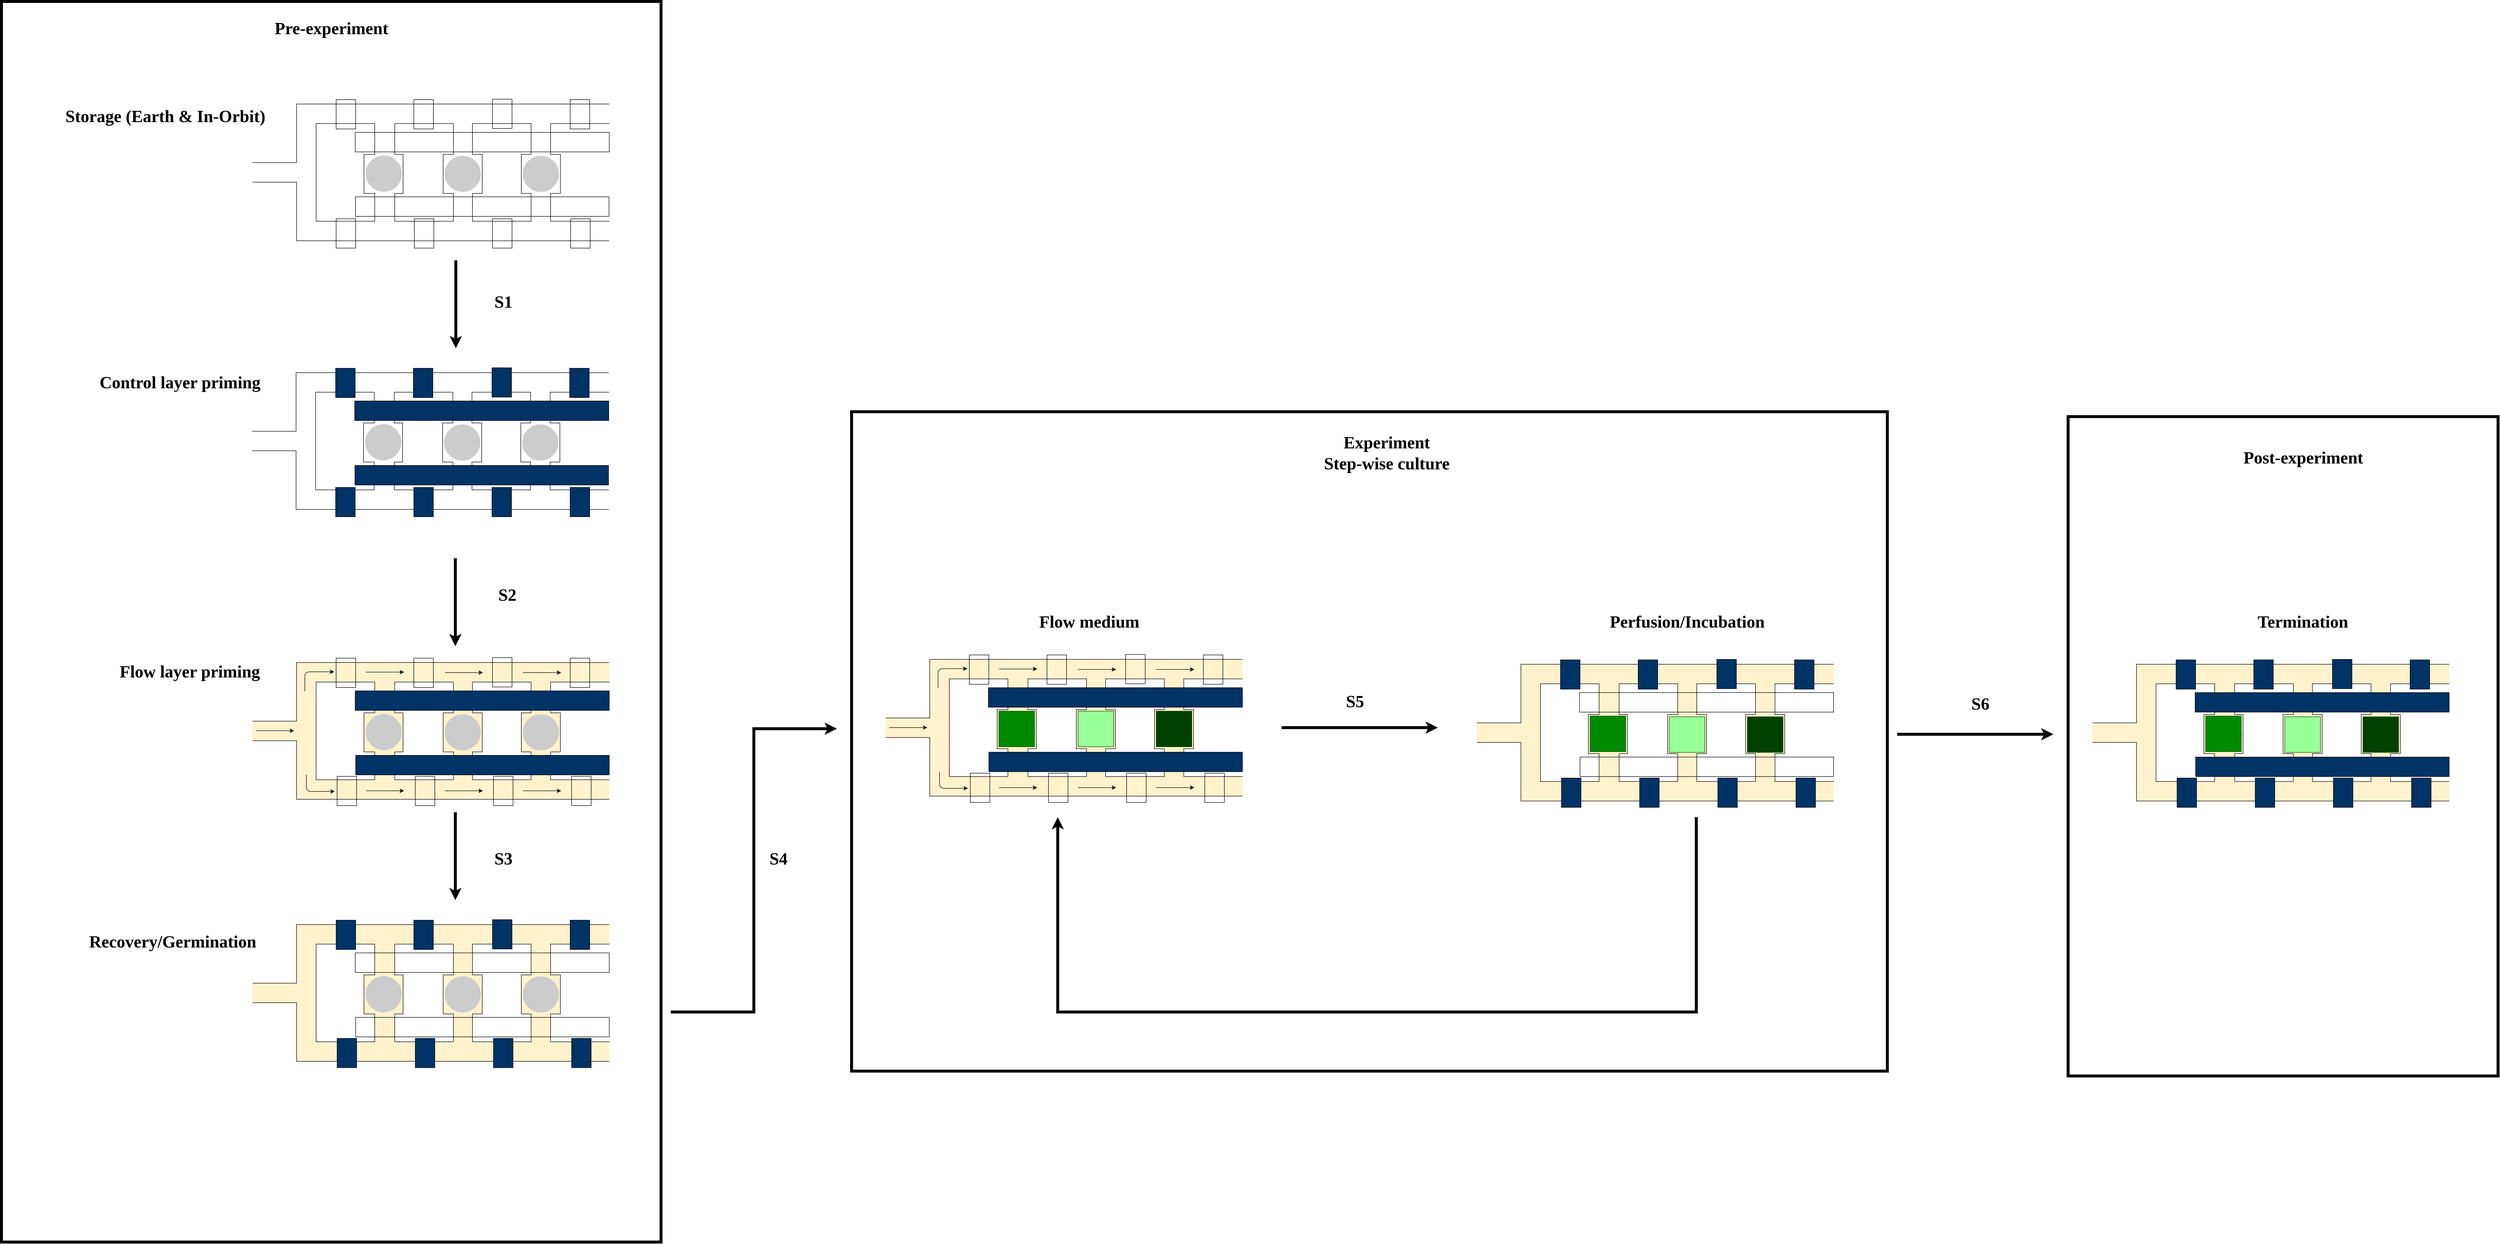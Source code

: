 <mxfile version="13.7.3" type="gitlab">
  <diagram id="P3-YsKaSViBWpfWXX8rw" name="Page-1">
    <mxGraphModel dx="8160" dy="6255" grid="1" gridSize="10" guides="1" tooltips="1" connect="1" arrows="1" fold="1" page="1" pageScale="1" pageWidth="850" pageHeight="1100" math="0" shadow="0">
      <root>
        <mxCell id="0" />
        <mxCell id="1" parent="0" />
        <mxCell id="GOCW8Aj6e0anN713tclq-377" value="" style="rounded=0;whiteSpace=wrap;html=1;fillColor=#FFFFFF;strokeWidth=6;" parent="1" vertex="1">
          <mxGeometry x="2300" y="-530" width="880" height="1350" as="geometry" />
        </mxCell>
        <mxCell id="GOCW8Aj6e0anN713tclq-375" value="" style="rounded=0;whiteSpace=wrap;html=1;fillColor=#FFFFFF;strokeWidth=6;" parent="1" vertex="1">
          <mxGeometry x="-1930" y="-1380" width="1350" height="2540" as="geometry" />
        </mxCell>
        <mxCell id="GOCW8Aj6e0anN713tclq-268" value="" style="rounded=0;whiteSpace=wrap;html=1;fillColor=#FFFFFF;strokeWidth=6;" parent="1" vertex="1">
          <mxGeometry x="-190" y="-540" width="2120" height="1350" as="geometry" />
        </mxCell>
        <mxCell id="GOCW8Aj6e0anN713tclq-1" value="" style="rounded=0;whiteSpace=wrap;html=1;fillColor=#FFF2CC;strokeColor=#FFF2CC;" parent="1" vertex="1">
          <mxGeometry x="-1416" y="630" width="90" height="40" as="geometry" />
        </mxCell>
        <mxCell id="GOCW8Aj6e0anN713tclq-2" value="" style="rounded=0;whiteSpace=wrap;html=1;direction=south;strokeColor=#FFF2CC;fillColor=#FFF2CC;" parent="1" vertex="1">
          <mxGeometry x="-846" y="510" width="40" height="280" as="geometry" />
        </mxCell>
        <mxCell id="GOCW8Aj6e0anN713tclq-3" value="" style="rounded=0;whiteSpace=wrap;html=1;fillColor=#fff2cc;direction=south;strokeColor=#FFF2CC;" parent="1" vertex="1">
          <mxGeometry x="-1006" y="510" width="40" height="280" as="geometry" />
        </mxCell>
        <mxCell id="GOCW8Aj6e0anN713tclq-4" value="" style="rounded=0;whiteSpace=wrap;html=1;fillColor=#fff2cc;direction=south;strokeColor=#FFF2CC;" parent="1" vertex="1">
          <mxGeometry x="-1166" y="510" width="40" height="280" as="geometry" />
        </mxCell>
        <mxCell id="GOCW8Aj6e0anN713tclq-5" value="" style="rounded=0;whiteSpace=wrap;html=1;fillColor=#fff2cc;strokeColor=#FFF2CC;" parent="1" vertex="1">
          <mxGeometry x="-1326" y="750" width="640" height="40" as="geometry" />
        </mxCell>
        <mxCell id="GOCW8Aj6e0anN713tclq-6" value="" style="rounded=0;whiteSpace=wrap;html=1;fillColor=#FFF2CC;strokeColor=#FFF2CC;" parent="1" vertex="1">
          <mxGeometry x="-1326" y="510" width="640" height="40" as="geometry" />
        </mxCell>
        <mxCell id="GOCW8Aj6e0anN713tclq-7" value="" style="rounded=0;whiteSpace=wrap;html=1;fillColor=#fff2cc;direction=south;strokeColor=#FFF2CC;" parent="1" vertex="1">
          <mxGeometry x="-1326" y="510" width="40" height="280" as="geometry" />
        </mxCell>
        <mxCell id="GOCW8Aj6e0anN713tclq-8" value="" style="rounded=0;whiteSpace=wrap;html=1;" parent="1" vertex="1">
          <mxGeometry x="-806" y="550" width="120" height="200" as="geometry" />
        </mxCell>
        <mxCell id="GOCW8Aj6e0anN713tclq-9" value="" style="endArrow=none;html=1;rounded=0;exitX=1;exitY=0;exitDx=0;exitDy=0;" parent="1" source="GOCW8Aj6e0anN713tclq-6" edge="1">
          <mxGeometry width="50" height="50" relative="1" as="geometry">
            <mxPoint x="-746" y="510" as="sourcePoint" />
            <mxPoint x="-1416" y="630.0" as="targetPoint" />
            <Array as="points">
              <mxPoint x="-876" y="510" />
              <mxPoint x="-946" y="510" />
              <mxPoint x="-1096" y="510" />
              <mxPoint x="-1186" y="510" />
              <mxPoint x="-1326" y="510" />
              <mxPoint x="-1326" y="630" />
            </Array>
          </mxGeometry>
        </mxCell>
        <mxCell id="GOCW8Aj6e0anN713tclq-10" value="" style="endArrow=none;html=1;rounded=0;exitX=1;exitY=1;exitDx=0;exitDy=0;" parent="1" source="GOCW8Aj6e0anN713tclq-5" edge="1">
          <mxGeometry width="50" height="50" relative="1" as="geometry">
            <mxPoint x="-746" y="790" as="sourcePoint" />
            <mxPoint x="-1416" y="670.0" as="targetPoint" />
            <Array as="points">
              <mxPoint x="-1056" y="790" />
              <mxPoint x="-1216" y="790" />
              <mxPoint x="-1276" y="790" />
              <mxPoint x="-1326" y="790" />
              <mxPoint x="-1326" y="680" />
              <mxPoint x="-1326" y="670" />
              <mxPoint x="-1346" y="670" />
            </Array>
          </mxGeometry>
        </mxCell>
        <mxCell id="GOCW8Aj6e0anN713tclq-11" value="" style="rounded=0;whiteSpace=wrap;html=1;" parent="1" vertex="1">
          <mxGeometry x="-1286" y="550" width="120" height="200" as="geometry" />
        </mxCell>
        <mxCell id="GOCW8Aj6e0anN713tclq-12" value="" style="rounded=0;whiteSpace=wrap;html=1;" parent="1" vertex="1">
          <mxGeometry x="-1125" y="550" width="120" height="200" as="geometry" />
        </mxCell>
        <mxCell id="GOCW8Aj6e0anN713tclq-13" value="" style="rounded=0;whiteSpace=wrap;html=1;" parent="1" vertex="1">
          <mxGeometry x="-966" y="550" width="120" height="200" as="geometry" />
        </mxCell>
        <mxCell id="GOCW8Aj6e0anN713tclq-14" value="" style="whiteSpace=wrap;html=1;aspect=fixed;fillColor=#FFF2CC;" parent="1" vertex="1">
          <mxGeometry x="-1188" y="613" width="80" height="80" as="geometry" />
        </mxCell>
        <mxCell id="GOCW8Aj6e0anN713tclq-15" value="" style="whiteSpace=wrap;html=1;aspect=fixed;fillColor=#FFF2CC;" parent="1" vertex="1">
          <mxGeometry x="-1026" y="613" width="80" height="80" as="geometry" />
        </mxCell>
        <mxCell id="GOCW8Aj6e0anN713tclq-16" value="" style="whiteSpace=wrap;html=1;aspect=fixed;fillColor=#FFF2CC;" parent="1" vertex="1">
          <mxGeometry x="-866" y="613" width="80" height="80" as="geometry" />
        </mxCell>
        <mxCell id="GOCW8Aj6e0anN713tclq-17" value="" style="rounded=0;whiteSpace=wrap;html=1;fillColor=#FFF2CC;strokeColor=#FFF2CC;direction=south;" parent="1" vertex="1">
          <mxGeometry x="-1165" y="611" width="39" height="86" as="geometry" />
        </mxCell>
        <mxCell id="GOCW8Aj6e0anN713tclq-18" value="" style="rounded=0;whiteSpace=wrap;html=1;fillColor=#FFF2CC;strokeColor=#FFF2CC;direction=south;" parent="1" vertex="1">
          <mxGeometry x="-1004" y="612" width="37" height="86" as="geometry" />
        </mxCell>
        <mxCell id="GOCW8Aj6e0anN713tclq-19" value="" style="rounded=0;whiteSpace=wrap;html=1;fillColor=#FFF2CC;strokeColor=#FFF2CC;direction=south;" parent="1" vertex="1">
          <mxGeometry x="-845" y="612" width="38" height="86" as="geometry" />
        </mxCell>
        <mxCell id="GOCW8Aj6e0anN713tclq-20" value="" style="rounded=0;whiteSpace=wrap;html=1;strokeColor=#FFFFFF;fillColor=#FFFFFF;" parent="1" vertex="1">
          <mxGeometry x="-733" y="608" width="49" height="91" as="geometry" />
        </mxCell>
        <mxCell id="GOCW8Aj6e0anN713tclq-21" value="" style="rounded=0;whiteSpace=wrap;html=1;strokeColor=#FFFFFF;fillColor=#FFFFFF;" parent="1" vertex="1">
          <mxGeometry x="-721" y="740" width="38" height="9" as="geometry" />
        </mxCell>
        <mxCell id="GOCW8Aj6e0anN713tclq-22" value="" style="rounded=0;whiteSpace=wrap;html=1;strokeColor=#FFFFFF;fillColor=#FFFFFF;" parent="1" vertex="1">
          <mxGeometry x="-721" y="551" width="37" height="18" as="geometry" />
        </mxCell>
        <mxCell id="GOCW8Aj6e0anN713tclq-23" value="" style="rounded=0;whiteSpace=wrap;html=1;direction=west;fontColor=#ffffff;fillColor=#003366;" parent="1" vertex="1">
          <mxGeometry x="-1245" y="501" width="40" height="60" as="geometry" />
        </mxCell>
        <mxCell id="GOCW8Aj6e0anN713tclq-24" value="" style="rounded=0;whiteSpace=wrap;html=1;direction=west;fontColor=#ffffff;fillColor=#003366;" parent="1" vertex="1">
          <mxGeometry x="-925" y="500" width="40" height="60" as="geometry" />
        </mxCell>
        <mxCell id="GOCW8Aj6e0anN713tclq-25" value="" style="rounded=0;whiteSpace=wrap;html=1;direction=west;fontColor=#ffffff;fillColor=#003366;" parent="1" vertex="1">
          <mxGeometry x="-1243" y="743" width="40" height="60" as="geometry" />
        </mxCell>
        <mxCell id="GOCW8Aj6e0anN713tclq-26" value="" style="rounded=0;whiteSpace=wrap;html=1;direction=west;fontColor=#ffffff;fillColor=#003366;" parent="1" vertex="1">
          <mxGeometry x="-1083" y="743" width="40" height="60" as="geometry" />
        </mxCell>
        <mxCell id="GOCW8Aj6e0anN713tclq-27" value="" style="rounded=0;whiteSpace=wrap;html=1;direction=west;fontColor=#ffffff;fillColor=#003366;" parent="1" vertex="1">
          <mxGeometry x="-923" y="743" width="40" height="60" as="geometry" />
        </mxCell>
        <mxCell id="GOCW8Aj6e0anN713tclq-28" value="" style="rounded=0;whiteSpace=wrap;html=1;direction=west;fontColor=#ffffff;fillColor=#003366;" parent="1" vertex="1">
          <mxGeometry x="-763" y="743" width="40" height="60" as="geometry" />
        </mxCell>
        <mxCell id="GOCW8Aj6e0anN713tclq-29" value="" style="ellipse;whiteSpace=wrap;html=1;aspect=fixed;fillColor=#CCCCCC;strokeColor=#CCCCCC;" parent="1" vertex="1">
          <mxGeometry x="-1184" y="616" width="73" height="73" as="geometry" />
        </mxCell>
        <mxCell id="GOCW8Aj6e0anN713tclq-30" value="" style="ellipse;whiteSpace=wrap;html=1;aspect=fixed;fillColor=#CCCCCC;strokeColor=#CCCCCC;" parent="1" vertex="1">
          <mxGeometry x="-1022.5" y="616.5" width="73" height="73" as="geometry" />
        </mxCell>
        <mxCell id="GOCW8Aj6e0anN713tclq-31" value="" style="ellipse;whiteSpace=wrap;html=1;aspect=fixed;fillColor=#CCCCCC;strokeColor=#CCCCCC;" parent="1" vertex="1">
          <mxGeometry x="-862.5" y="616.5" width="73" height="73" as="geometry" />
        </mxCell>
        <mxCell id="GOCW8Aj6e0anN713tclq-32" value="" style="rounded=0;whiteSpace=wrap;html=1;direction=west;fontColor=#ffffff;fillColor=#003366;" parent="1" vertex="1">
          <mxGeometry x="-1086" y="501" width="40" height="60" as="geometry" />
        </mxCell>
        <mxCell id="GOCW8Aj6e0anN713tclq-33" value="" style="rounded=0;whiteSpace=wrap;html=1;direction=west;fontColor=#ffffff;fillColor=#003366;" parent="1" vertex="1">
          <mxGeometry x="-766" y="501" width="40" height="60" as="geometry" />
        </mxCell>
        <mxCell id="GOCW8Aj6e0anN713tclq-34" value="" style="rounded=0;whiteSpace=wrap;html=1;direction=south;strokeColor=#FFFFFF;" parent="1" vertex="1">
          <mxGeometry x="-702" y="560" width="16" height="180" as="geometry" />
        </mxCell>
        <mxCell id="GOCW8Aj6e0anN713tclq-35" value="" style="rounded=0;whiteSpace=wrap;html=1;direction=south;fontColor=#ffffff;fillColor=none;" parent="1" vertex="1">
          <mxGeometry x="-1205" y="700" width="519" height="40" as="geometry" />
        </mxCell>
        <mxCell id="GOCW8Aj6e0anN713tclq-36" value="" style="rounded=0;whiteSpace=wrap;html=1;direction=south;fontColor=#ffffff;fillColor=none;" parent="1" vertex="1">
          <mxGeometry x="-1206" y="568" width="520" height="40" as="geometry" />
        </mxCell>
        <mxCell id="GOCW8Aj6e0anN713tclq-73" value="" style="rounded=0;whiteSpace=wrap;html=1;fillColor=#FFF2CC;strokeColor=#FFF2CC;" parent="1" vertex="1">
          <mxGeometry x="-1416" y="93.5" width="90" height="40" as="geometry" />
        </mxCell>
        <mxCell id="GOCW8Aj6e0anN713tclq-74" value="" style="rounded=0;whiteSpace=wrap;html=1;direction=south;strokeColor=#FFF2CC;fillColor=#FFF2CC;" parent="1" vertex="1">
          <mxGeometry x="-846" y="-26.5" width="40" height="280" as="geometry" />
        </mxCell>
        <mxCell id="GOCW8Aj6e0anN713tclq-75" value="" style="rounded=0;whiteSpace=wrap;html=1;fillColor=#fff2cc;direction=south;strokeColor=#FFF2CC;" parent="1" vertex="1">
          <mxGeometry x="-1006" y="-26.5" width="40" height="280" as="geometry" />
        </mxCell>
        <mxCell id="GOCW8Aj6e0anN713tclq-76" value="" style="rounded=0;whiteSpace=wrap;html=1;fillColor=#fff2cc;direction=south;strokeColor=#FFF2CC;" parent="1" vertex="1">
          <mxGeometry x="-1166" y="-26.5" width="40" height="280" as="geometry" />
        </mxCell>
        <mxCell id="GOCW8Aj6e0anN713tclq-77" value="" style="rounded=0;whiteSpace=wrap;html=1;fillColor=#fff2cc;strokeColor=#FFF2CC;" parent="1" vertex="1">
          <mxGeometry x="-1326" y="213.5" width="640" height="40" as="geometry" />
        </mxCell>
        <mxCell id="GOCW8Aj6e0anN713tclq-78" value="" style="rounded=0;whiteSpace=wrap;html=1;fillColor=#FFF2CC;strokeColor=#FFF2CC;" parent="1" vertex="1">
          <mxGeometry x="-1326" y="-26.5" width="640" height="40" as="geometry" />
        </mxCell>
        <mxCell id="GOCW8Aj6e0anN713tclq-79" value="" style="rounded=0;whiteSpace=wrap;html=1;fillColor=#fff2cc;direction=south;strokeColor=#FFF2CC;" parent="1" vertex="1">
          <mxGeometry x="-1326" y="-26.5" width="40" height="280" as="geometry" />
        </mxCell>
        <mxCell id="GOCW8Aj6e0anN713tclq-80" value="" style="rounded=0;whiteSpace=wrap;html=1;" parent="1" vertex="1">
          <mxGeometry x="-806" y="13.5" width="120" height="200" as="geometry" />
        </mxCell>
        <mxCell id="GOCW8Aj6e0anN713tclq-81" value="" style="endArrow=none;html=1;rounded=0;exitX=1;exitY=0;exitDx=0;exitDy=0;" parent="1" source="GOCW8Aj6e0anN713tclq-78" edge="1">
          <mxGeometry width="50" height="50" relative="1" as="geometry">
            <mxPoint x="-746" y="-26.5" as="sourcePoint" />
            <mxPoint x="-1416" y="93.5" as="targetPoint" />
            <Array as="points">
              <mxPoint x="-876" y="-26.5" />
              <mxPoint x="-946" y="-26.5" />
              <mxPoint x="-1096" y="-26.5" />
              <mxPoint x="-1186" y="-26.5" />
              <mxPoint x="-1326" y="-26.5" />
              <mxPoint x="-1326" y="93.5" />
            </Array>
          </mxGeometry>
        </mxCell>
        <mxCell id="GOCW8Aj6e0anN713tclq-82" value="" style="endArrow=none;html=1;rounded=0;exitX=1;exitY=1;exitDx=0;exitDy=0;" parent="1" source="GOCW8Aj6e0anN713tclq-77" edge="1">
          <mxGeometry width="50" height="50" relative="1" as="geometry">
            <mxPoint x="-746" y="253.5" as="sourcePoint" />
            <mxPoint x="-1416" y="133.5" as="targetPoint" />
            <Array as="points">
              <mxPoint x="-1056" y="253.5" />
              <mxPoint x="-1216" y="253.5" />
              <mxPoint x="-1276" y="253.5" />
              <mxPoint x="-1326" y="253.5" />
              <mxPoint x="-1326" y="143.5" />
              <mxPoint x="-1326" y="133.5" />
              <mxPoint x="-1346" y="133.5" />
            </Array>
          </mxGeometry>
        </mxCell>
        <mxCell id="GOCW8Aj6e0anN713tclq-83" value="" style="rounded=0;whiteSpace=wrap;html=1;" parent="1" vertex="1">
          <mxGeometry x="-1286" y="13.5" width="120" height="200" as="geometry" />
        </mxCell>
        <mxCell id="GOCW8Aj6e0anN713tclq-84" value="" style="rounded=0;whiteSpace=wrap;html=1;" parent="1" vertex="1">
          <mxGeometry x="-1125" y="13.5" width="120" height="200" as="geometry" />
        </mxCell>
        <mxCell id="GOCW8Aj6e0anN713tclq-85" value="" style="rounded=0;whiteSpace=wrap;html=1;" parent="1" vertex="1">
          <mxGeometry x="-966" y="13.5" width="120" height="200" as="geometry" />
        </mxCell>
        <mxCell id="GOCW8Aj6e0anN713tclq-86" value="" style="whiteSpace=wrap;html=1;aspect=fixed;fillColor=#FFF2CC;" parent="1" vertex="1">
          <mxGeometry x="-1188" y="76.5" width="80" height="80" as="geometry" />
        </mxCell>
        <mxCell id="GOCW8Aj6e0anN713tclq-87" value="" style="whiteSpace=wrap;html=1;aspect=fixed;fillColor=#FFF2CC;" parent="1" vertex="1">
          <mxGeometry x="-1026" y="76.5" width="80" height="80" as="geometry" />
        </mxCell>
        <mxCell id="GOCW8Aj6e0anN713tclq-88" value="" style="whiteSpace=wrap;html=1;aspect=fixed;fillColor=#FFF2CC;" parent="1" vertex="1">
          <mxGeometry x="-866" y="76.5" width="80" height="80" as="geometry" />
        </mxCell>
        <mxCell id="GOCW8Aj6e0anN713tclq-89" value="" style="rounded=0;whiteSpace=wrap;html=1;fillColor=#FFF2CC;strokeColor=#FFF2CC;direction=south;" parent="1" vertex="1">
          <mxGeometry x="-1165" y="74.5" width="39" height="86" as="geometry" />
        </mxCell>
        <mxCell id="GOCW8Aj6e0anN713tclq-90" value="" style="rounded=0;whiteSpace=wrap;html=1;fillColor=#FFF2CC;strokeColor=#FFF2CC;direction=south;" parent="1" vertex="1">
          <mxGeometry x="-1004" y="75.5" width="37" height="86" as="geometry" />
        </mxCell>
        <mxCell id="GOCW8Aj6e0anN713tclq-91" value="" style="rounded=0;whiteSpace=wrap;html=1;fillColor=#FFF2CC;strokeColor=#FFF2CC;direction=south;" parent="1" vertex="1">
          <mxGeometry x="-845" y="75.5" width="38" height="86" as="geometry" />
        </mxCell>
        <mxCell id="GOCW8Aj6e0anN713tclq-92" value="" style="rounded=0;whiteSpace=wrap;html=1;strokeColor=#FFFFFF;fillColor=#FFFFFF;" parent="1" vertex="1">
          <mxGeometry x="-733" y="71.5" width="49" height="91" as="geometry" />
        </mxCell>
        <mxCell id="GOCW8Aj6e0anN713tclq-93" value="" style="rounded=0;whiteSpace=wrap;html=1;strokeColor=#FFFFFF;fillColor=#FFFFFF;" parent="1" vertex="1">
          <mxGeometry x="-721" y="203.5" width="38" height="9" as="geometry" />
        </mxCell>
        <mxCell id="GOCW8Aj6e0anN713tclq-94" value="" style="rounded=0;whiteSpace=wrap;html=1;strokeColor=#FFFFFF;fillColor=#FFFFFF;" parent="1" vertex="1">
          <mxGeometry x="-721" y="14.5" width="37" height="18" as="geometry" />
        </mxCell>
        <mxCell id="GOCW8Aj6e0anN713tclq-95" value="" style="rounded=0;whiteSpace=wrap;html=1;direction=west;fontColor=#ffffff;fillColor=none;" parent="1" vertex="1">
          <mxGeometry x="-1245" y="-35.5" width="40" height="60" as="geometry" />
        </mxCell>
        <mxCell id="GOCW8Aj6e0anN713tclq-96" value="" style="rounded=0;whiteSpace=wrap;html=1;direction=west;fontColor=#ffffff;fillColor=none;" parent="1" vertex="1">
          <mxGeometry x="-925" y="-36.5" width="40" height="60" as="geometry" />
        </mxCell>
        <mxCell id="GOCW8Aj6e0anN713tclq-97" value="" style="rounded=0;whiteSpace=wrap;html=1;direction=west;fontColor=#ffffff;fillColor=none;" parent="1" vertex="1">
          <mxGeometry x="-1243" y="206.5" width="40" height="60" as="geometry" />
        </mxCell>
        <mxCell id="GOCW8Aj6e0anN713tclq-98" value="" style="rounded=0;whiteSpace=wrap;html=1;direction=west;fontColor=#ffffff;fillColor=none;" parent="1" vertex="1">
          <mxGeometry x="-1083" y="206.5" width="40" height="60" as="geometry" />
        </mxCell>
        <mxCell id="GOCW8Aj6e0anN713tclq-99" value="" style="rounded=0;whiteSpace=wrap;html=1;direction=west;fontColor=#ffffff;fillColor=none;" parent="1" vertex="1">
          <mxGeometry x="-923" y="206.5" width="40" height="60" as="geometry" />
        </mxCell>
        <mxCell id="GOCW8Aj6e0anN713tclq-100" value="" style="rounded=0;whiteSpace=wrap;html=1;direction=west;fontColor=#ffffff;fillColor=none;" parent="1" vertex="1">
          <mxGeometry x="-763" y="206.5" width="40" height="60" as="geometry" />
        </mxCell>
        <mxCell id="GOCW8Aj6e0anN713tclq-101" value="" style="ellipse;whiteSpace=wrap;html=1;aspect=fixed;fillColor=#CCCCCC;strokeColor=#CCCCCC;" parent="1" vertex="1">
          <mxGeometry x="-1184" y="79.5" width="73" height="73" as="geometry" />
        </mxCell>
        <mxCell id="GOCW8Aj6e0anN713tclq-102" value="" style="ellipse;whiteSpace=wrap;html=1;aspect=fixed;fillColor=#CCCCCC;strokeColor=#CCCCCC;" parent="1" vertex="1">
          <mxGeometry x="-1022.5" y="80" width="73" height="73" as="geometry" />
        </mxCell>
        <mxCell id="GOCW8Aj6e0anN713tclq-103" value="" style="ellipse;whiteSpace=wrap;html=1;aspect=fixed;fillColor=#CCCCCC;strokeColor=#CCCCCC;" parent="1" vertex="1">
          <mxGeometry x="-862.5" y="80" width="73" height="73" as="geometry" />
        </mxCell>
        <mxCell id="GOCW8Aj6e0anN713tclq-104" value="" style="rounded=0;whiteSpace=wrap;html=1;direction=west;fontColor=#ffffff;fillColor=none;" parent="1" vertex="1">
          <mxGeometry x="-1086" y="-35.5" width="40" height="60" as="geometry" />
        </mxCell>
        <mxCell id="GOCW8Aj6e0anN713tclq-105" value="" style="rounded=0;whiteSpace=wrap;html=1;direction=west;fontColor=#ffffff;fillColor=none;" parent="1" vertex="1">
          <mxGeometry x="-766" y="-35.5" width="40" height="60" as="geometry" />
        </mxCell>
        <mxCell id="GOCW8Aj6e0anN713tclq-106" value="" style="rounded=0;whiteSpace=wrap;html=1;direction=south;strokeColor=#FFFFFF;" parent="1" vertex="1">
          <mxGeometry x="-702" y="23.5" width="16" height="180" as="geometry" />
        </mxCell>
        <mxCell id="GOCW8Aj6e0anN713tclq-107" value="" style="rounded=0;whiteSpace=wrap;html=1;direction=south;fontColor=#ffffff;fillColor=#003366;" parent="1" vertex="1">
          <mxGeometry x="-1205" y="163.5" width="519" height="40" as="geometry" />
        </mxCell>
        <mxCell id="GOCW8Aj6e0anN713tclq-108" value="" style="rounded=0;whiteSpace=wrap;html=1;direction=south;fontColor=#ffffff;fillColor=#003366;" parent="1" vertex="1">
          <mxGeometry x="-1206" y="31.5" width="520" height="40" as="geometry" />
        </mxCell>
        <mxCell id="GOCW8Aj6e0anN713tclq-109" value="" style="edgeStyle=segmentEdgeStyle;endArrow=classic;html=1;" parent="1" edge="1">
          <mxGeometry width="50" height="50" relative="1" as="geometry">
            <mxPoint x="-1309" y="32.5" as="sourcePoint" />
            <mxPoint x="-1249" y="-7.5" as="targetPoint" />
            <Array as="points">
              <mxPoint x="-1309" y="-7.5" />
            </Array>
          </mxGeometry>
        </mxCell>
        <mxCell id="GOCW8Aj6e0anN713tclq-110" value="" style="edgeStyle=segmentEdgeStyle;endArrow=classic;html=1;entryX=0.122;entryY=0.6;entryDx=0;entryDy=0;entryPerimeter=0;" parent="1" target="GOCW8Aj6e0anN713tclq-77" edge="1">
          <mxGeometry width="50" height="50" relative="1" as="geometry">
            <mxPoint x="-1306" y="203.5" as="sourcePoint" />
            <mxPoint x="-1256" y="237.99" as="targetPoint" />
            <Array as="points">
              <mxPoint x="-1306" y="237.5" />
            </Array>
          </mxGeometry>
        </mxCell>
        <mxCell id="GOCW8Aj6e0anN713tclq-111" value="" style="endArrow=classic;html=1;" parent="1" edge="1">
          <mxGeometry width="50" height="50" relative="1" as="geometry">
            <mxPoint x="-1022.5" y="-5.84" as="sourcePoint" />
            <mxPoint x="-944.5" y="-5.84" as="targetPoint" />
          </mxGeometry>
        </mxCell>
        <mxCell id="GOCW8Aj6e0anN713tclq-112" value="" style="endArrow=classic;html=1;" parent="1" edge="1">
          <mxGeometry width="50" height="50" relative="1" as="geometry">
            <mxPoint x="-1184" y="-6.84" as="sourcePoint" />
            <mxPoint x="-1106.0" y="-6.84" as="targetPoint" />
          </mxGeometry>
        </mxCell>
        <mxCell id="GOCW8Aj6e0anN713tclq-113" value="" style="endArrow=classic;html=1;" parent="1" edge="1">
          <mxGeometry width="50" height="50" relative="1" as="geometry">
            <mxPoint x="-862.5" y="-5.84" as="sourcePoint" />
            <mxPoint x="-784.5" y="-5.84" as="targetPoint" />
          </mxGeometry>
        </mxCell>
        <mxCell id="GOCW8Aj6e0anN713tclq-114" value="" style="endArrow=classic;html=1;" parent="1" edge="1">
          <mxGeometry width="50" height="50" relative="1" as="geometry">
            <mxPoint x="-1184" y="236.16" as="sourcePoint" />
            <mxPoint x="-1106.0" y="236.16" as="targetPoint" />
          </mxGeometry>
        </mxCell>
        <mxCell id="GOCW8Aj6e0anN713tclq-115" value="" style="endArrow=classic;html=1;" parent="1" edge="1">
          <mxGeometry width="50" height="50" relative="1" as="geometry">
            <mxPoint x="-1022.5" y="236.16" as="sourcePoint" />
            <mxPoint x="-944.5" y="236.16" as="targetPoint" />
          </mxGeometry>
        </mxCell>
        <mxCell id="GOCW8Aj6e0anN713tclq-116" value="" style="endArrow=classic;html=1;" parent="1" edge="1">
          <mxGeometry width="50" height="50" relative="1" as="geometry">
            <mxPoint x="-862.5" y="236.16" as="sourcePoint" />
            <mxPoint x="-784.5" y="236.16" as="targetPoint" />
          </mxGeometry>
        </mxCell>
        <mxCell id="GOCW8Aj6e0anN713tclq-117" value="" style="endArrow=classic;html=1;" parent="1" edge="1">
          <mxGeometry width="50" height="50" relative="1" as="geometry">
            <mxPoint x="-1409" y="113.08" as="sourcePoint" />
            <mxPoint x="-1331" y="113.08" as="targetPoint" />
          </mxGeometry>
        </mxCell>
        <mxCell id="GOCW8Aj6e0anN713tclq-118" value="" style="rounded=0;whiteSpace=wrap;html=1;fillColor=#FFF2CC;strokeColor=#FFF2CC;" parent="1" vertex="1">
          <mxGeometry x="-120" y="87" width="90" height="40" as="geometry" />
        </mxCell>
        <mxCell id="GOCW8Aj6e0anN713tclq-119" value="" style="rounded=0;whiteSpace=wrap;html=1;direction=south;strokeColor=#FFF2CC;fillColor=#FFF2CC;" parent="1" vertex="1">
          <mxGeometry x="450" y="-33" width="40" height="280" as="geometry" />
        </mxCell>
        <mxCell id="GOCW8Aj6e0anN713tclq-120" value="" style="rounded=0;whiteSpace=wrap;html=1;fillColor=#fff2cc;direction=south;strokeColor=#FFF2CC;" parent="1" vertex="1">
          <mxGeometry x="290" y="-33" width="40" height="280" as="geometry" />
        </mxCell>
        <mxCell id="GOCW8Aj6e0anN713tclq-121" value="" style="rounded=0;whiteSpace=wrap;html=1;fillColor=#fff2cc;direction=south;strokeColor=#FFF2CC;" parent="1" vertex="1">
          <mxGeometry x="130" y="-33" width="40" height="280" as="geometry" />
        </mxCell>
        <mxCell id="GOCW8Aj6e0anN713tclq-122" value="" style="rounded=0;whiteSpace=wrap;html=1;fillColor=#fff2cc;strokeColor=#FFF2CC;" parent="1" vertex="1">
          <mxGeometry x="-30" y="207" width="640" height="40" as="geometry" />
        </mxCell>
        <mxCell id="GOCW8Aj6e0anN713tclq-123" value="" style="rounded=0;whiteSpace=wrap;html=1;fillColor=#FFF2CC;strokeColor=#FFF2CC;" parent="1" vertex="1">
          <mxGeometry x="-30" y="-33" width="640" height="40" as="geometry" />
        </mxCell>
        <mxCell id="GOCW8Aj6e0anN713tclq-124" value="" style="rounded=0;whiteSpace=wrap;html=1;fillColor=#fff2cc;direction=south;strokeColor=#FFF2CC;" parent="1" vertex="1">
          <mxGeometry x="-30" y="-33" width="40" height="280" as="geometry" />
        </mxCell>
        <mxCell id="GOCW8Aj6e0anN713tclq-125" value="" style="rounded=0;whiteSpace=wrap;html=1;" parent="1" vertex="1">
          <mxGeometry x="490" y="7" width="120" height="200" as="geometry" />
        </mxCell>
        <mxCell id="GOCW8Aj6e0anN713tclq-126" value="" style="endArrow=none;html=1;rounded=0;exitX=1;exitY=0;exitDx=0;exitDy=0;" parent="1" source="GOCW8Aj6e0anN713tclq-123" edge="1">
          <mxGeometry width="50" height="50" relative="1" as="geometry">
            <mxPoint x="550" y="-33" as="sourcePoint" />
            <mxPoint x="-120" y="87.0" as="targetPoint" />
            <Array as="points">
              <mxPoint x="420" y="-33" />
              <mxPoint x="350" y="-33" />
              <mxPoint x="200" y="-33" />
              <mxPoint x="110" y="-33" />
              <mxPoint x="-30" y="-33" />
              <mxPoint x="-30" y="87" />
            </Array>
          </mxGeometry>
        </mxCell>
        <mxCell id="GOCW8Aj6e0anN713tclq-127" value="" style="endArrow=none;html=1;rounded=0;exitX=1;exitY=1;exitDx=0;exitDy=0;" parent="1" source="GOCW8Aj6e0anN713tclq-122" edge="1">
          <mxGeometry width="50" height="50" relative="1" as="geometry">
            <mxPoint x="550" y="247" as="sourcePoint" />
            <mxPoint x="-120" y="127.0" as="targetPoint" />
            <Array as="points">
              <mxPoint x="240" y="247" />
              <mxPoint x="80" y="247" />
              <mxPoint x="20" y="247" />
              <mxPoint x="-30" y="247" />
              <mxPoint x="-30" y="137" />
              <mxPoint x="-30" y="127" />
              <mxPoint x="-50" y="127" />
            </Array>
          </mxGeometry>
        </mxCell>
        <mxCell id="GOCW8Aj6e0anN713tclq-128" value="" style="rounded=0;whiteSpace=wrap;html=1;" parent="1" vertex="1">
          <mxGeometry x="10" y="7" width="120" height="200" as="geometry" />
        </mxCell>
        <mxCell id="GOCW8Aj6e0anN713tclq-129" value="" style="rounded=0;whiteSpace=wrap;html=1;" parent="1" vertex="1">
          <mxGeometry x="171" y="7" width="120" height="200" as="geometry" />
        </mxCell>
        <mxCell id="GOCW8Aj6e0anN713tclq-130" value="" style="rounded=0;whiteSpace=wrap;html=1;" parent="1" vertex="1">
          <mxGeometry x="330" y="7" width="120" height="200" as="geometry" />
        </mxCell>
        <mxCell id="GOCW8Aj6e0anN713tclq-131" value="" style="whiteSpace=wrap;html=1;aspect=fixed;fillColor=#FFF2CC;" parent="1" vertex="1">
          <mxGeometry x="108" y="70" width="80" height="80" as="geometry" />
        </mxCell>
        <mxCell id="GOCW8Aj6e0anN713tclq-132" value="" style="whiteSpace=wrap;html=1;aspect=fixed;fillColor=#FFF2CC;" parent="1" vertex="1">
          <mxGeometry x="270" y="70" width="80" height="80" as="geometry" />
        </mxCell>
        <mxCell id="GOCW8Aj6e0anN713tclq-133" value="" style="whiteSpace=wrap;html=1;aspect=fixed;fillColor=#FFF2CC;" parent="1" vertex="1">
          <mxGeometry x="430" y="70" width="80" height="80" as="geometry" />
        </mxCell>
        <mxCell id="GOCW8Aj6e0anN713tclq-134" value="" style="rounded=0;whiteSpace=wrap;html=1;fillColor=#FFF2CC;strokeColor=#FFF2CC;direction=south;" parent="1" vertex="1">
          <mxGeometry x="131" y="68" width="39" height="86" as="geometry" />
        </mxCell>
        <mxCell id="GOCW8Aj6e0anN713tclq-135" value="" style="rounded=0;whiteSpace=wrap;html=1;fillColor=#FFF2CC;strokeColor=#FFF2CC;direction=south;" parent="1" vertex="1">
          <mxGeometry x="292" y="69" width="37" height="86" as="geometry" />
        </mxCell>
        <mxCell id="GOCW8Aj6e0anN713tclq-136" value="" style="rounded=0;whiteSpace=wrap;html=1;fillColor=#FFF2CC;strokeColor=#FFF2CC;direction=south;" parent="1" vertex="1">
          <mxGeometry x="451" y="69" width="38" height="86" as="geometry" />
        </mxCell>
        <mxCell id="GOCW8Aj6e0anN713tclq-137" value="" style="rounded=0;whiteSpace=wrap;html=1;strokeColor=#FFFFFF;fillColor=#FFFFFF;" parent="1" vertex="1">
          <mxGeometry x="563" y="65" width="49" height="91" as="geometry" />
        </mxCell>
        <mxCell id="GOCW8Aj6e0anN713tclq-138" value="" style="rounded=0;whiteSpace=wrap;html=1;strokeColor=#FFFFFF;fillColor=#FFFFFF;" parent="1" vertex="1">
          <mxGeometry x="575" y="197" width="38" height="9" as="geometry" />
        </mxCell>
        <mxCell id="GOCW8Aj6e0anN713tclq-139" value="" style="rounded=0;whiteSpace=wrap;html=1;strokeColor=#FFFFFF;fillColor=#FFFFFF;" parent="1" vertex="1">
          <mxGeometry x="575" y="8" width="37" height="18" as="geometry" />
        </mxCell>
        <mxCell id="GOCW8Aj6e0anN713tclq-140" value="" style="rounded=0;whiteSpace=wrap;html=1;direction=west;fontColor=#ffffff;fillColor=none;" parent="1" vertex="1">
          <mxGeometry x="51" y="-42" width="40" height="60" as="geometry" />
        </mxCell>
        <mxCell id="GOCW8Aj6e0anN713tclq-141" value="" style="rounded=0;whiteSpace=wrap;html=1;direction=west;fontColor=#ffffff;fillColor=none;" parent="1" vertex="1">
          <mxGeometry x="371" y="-43" width="40" height="60" as="geometry" />
        </mxCell>
        <mxCell id="GOCW8Aj6e0anN713tclq-142" value="" style="rounded=0;whiteSpace=wrap;html=1;direction=west;fontColor=#ffffff;fillColor=none;" parent="1" vertex="1">
          <mxGeometry x="53" y="200" width="40" height="60" as="geometry" />
        </mxCell>
        <mxCell id="GOCW8Aj6e0anN713tclq-143" value="" style="rounded=0;whiteSpace=wrap;html=1;direction=west;fontColor=#ffffff;fillColor=none;" parent="1" vertex="1">
          <mxGeometry x="213" y="200" width="40" height="60" as="geometry" />
        </mxCell>
        <mxCell id="GOCW8Aj6e0anN713tclq-144" value="" style="rounded=0;whiteSpace=wrap;html=1;direction=west;fontColor=#ffffff;fillColor=none;" parent="1" vertex="1">
          <mxGeometry x="373" y="200" width="40" height="60" as="geometry" />
        </mxCell>
        <mxCell id="GOCW8Aj6e0anN713tclq-145" value="" style="rounded=0;whiteSpace=wrap;html=1;direction=west;fontColor=#ffffff;fillColor=none;" parent="1" vertex="1">
          <mxGeometry x="533" y="200" width="40" height="60" as="geometry" />
        </mxCell>
        <mxCell id="GOCW8Aj6e0anN713tclq-146" value="" style="ellipse;whiteSpace=wrap;html=1;aspect=fixed;fillColor=#CCCCCC;strokeColor=#CCCCCC;" parent="1" vertex="1">
          <mxGeometry x="112" y="73" width="73" height="73" as="geometry" />
        </mxCell>
        <mxCell id="GOCW8Aj6e0anN713tclq-147" value="" style="ellipse;whiteSpace=wrap;html=1;aspect=fixed;fillColor=#CCCCCC;strokeColor=#CCCCCC;" parent="1" vertex="1">
          <mxGeometry x="273.5" y="73.5" width="73" height="73" as="geometry" />
        </mxCell>
        <mxCell id="GOCW8Aj6e0anN713tclq-148" value="" style="ellipse;whiteSpace=wrap;html=1;aspect=fixed;fillColor=#CCCCCC;strokeColor=#CCCCCC;" parent="1" vertex="1">
          <mxGeometry x="433.5" y="73.5" width="73" height="73" as="geometry" />
        </mxCell>
        <mxCell id="GOCW8Aj6e0anN713tclq-149" value="" style="rounded=0;whiteSpace=wrap;html=1;direction=west;fontColor=#ffffff;fillColor=none;" parent="1" vertex="1">
          <mxGeometry x="210" y="-42" width="40" height="60" as="geometry" />
        </mxCell>
        <mxCell id="GOCW8Aj6e0anN713tclq-150" value="" style="rounded=0;whiteSpace=wrap;html=1;direction=west;fontColor=#ffffff;fillColor=none;" parent="1" vertex="1">
          <mxGeometry x="530" y="-42" width="40" height="60" as="geometry" />
        </mxCell>
        <mxCell id="GOCW8Aj6e0anN713tclq-151" value="" style="rounded=0;whiteSpace=wrap;html=1;direction=south;strokeColor=#FFFFFF;" parent="1" vertex="1">
          <mxGeometry x="594" y="17" width="16" height="180" as="geometry" />
        </mxCell>
        <mxCell id="GOCW8Aj6e0anN713tclq-152" value="" style="rounded=0;whiteSpace=wrap;html=1;direction=south;fontColor=#ffffff;fillColor=#003366;" parent="1" vertex="1">
          <mxGeometry x="91" y="157" width="519" height="40" as="geometry" />
        </mxCell>
        <mxCell id="GOCW8Aj6e0anN713tclq-153" value="" style="rounded=0;whiteSpace=wrap;html=1;direction=south;fontColor=#ffffff;fillColor=#003366;" parent="1" vertex="1">
          <mxGeometry x="90" y="25" width="520" height="40" as="geometry" />
        </mxCell>
        <mxCell id="GOCW8Aj6e0anN713tclq-154" value="" style="edgeStyle=segmentEdgeStyle;endArrow=classic;html=1;" parent="1" edge="1">
          <mxGeometry width="50" height="50" relative="1" as="geometry">
            <mxPoint x="-13" y="26" as="sourcePoint" />
            <mxPoint x="47" y="-14" as="targetPoint" />
            <Array as="points">
              <mxPoint x="-13" y="-14" />
            </Array>
          </mxGeometry>
        </mxCell>
        <mxCell id="GOCW8Aj6e0anN713tclq-155" value="" style="edgeStyle=segmentEdgeStyle;endArrow=classic;html=1;entryX=0.122;entryY=0.6;entryDx=0;entryDy=0;entryPerimeter=0;" parent="1" target="GOCW8Aj6e0anN713tclq-122" edge="1">
          <mxGeometry width="50" height="50" relative="1" as="geometry">
            <mxPoint x="-10" y="197" as="sourcePoint" />
            <mxPoint x="40" y="231.49" as="targetPoint" />
            <Array as="points">
              <mxPoint x="-10" y="231" />
            </Array>
          </mxGeometry>
        </mxCell>
        <mxCell id="GOCW8Aj6e0anN713tclq-156" value="" style="endArrow=classic;html=1;" parent="1" edge="1">
          <mxGeometry width="50" height="50" relative="1" as="geometry">
            <mxPoint x="273.5" y="-12.34" as="sourcePoint" />
            <mxPoint x="351.5" y="-12.34" as="targetPoint" />
          </mxGeometry>
        </mxCell>
        <mxCell id="GOCW8Aj6e0anN713tclq-157" value="" style="endArrow=classic;html=1;" parent="1" edge="1">
          <mxGeometry width="50" height="50" relative="1" as="geometry">
            <mxPoint x="112" y="-13.34" as="sourcePoint" />
            <mxPoint x="190.0" y="-13.34" as="targetPoint" />
          </mxGeometry>
        </mxCell>
        <mxCell id="GOCW8Aj6e0anN713tclq-158" value="" style="endArrow=classic;html=1;" parent="1" edge="1">
          <mxGeometry width="50" height="50" relative="1" as="geometry">
            <mxPoint x="433.5" y="-12.34" as="sourcePoint" />
            <mxPoint x="511.5" y="-12.34" as="targetPoint" />
          </mxGeometry>
        </mxCell>
        <mxCell id="GOCW8Aj6e0anN713tclq-159" value="" style="endArrow=classic;html=1;" parent="1" edge="1">
          <mxGeometry width="50" height="50" relative="1" as="geometry">
            <mxPoint x="112" y="229.66" as="sourcePoint" />
            <mxPoint x="190.0" y="229.66" as="targetPoint" />
          </mxGeometry>
        </mxCell>
        <mxCell id="GOCW8Aj6e0anN713tclq-160" value="" style="endArrow=classic;html=1;" parent="1" edge="1">
          <mxGeometry width="50" height="50" relative="1" as="geometry">
            <mxPoint x="273.5" y="229.66" as="sourcePoint" />
            <mxPoint x="351.5" y="229.66" as="targetPoint" />
          </mxGeometry>
        </mxCell>
        <mxCell id="GOCW8Aj6e0anN713tclq-161" value="" style="endArrow=classic;html=1;" parent="1" edge="1">
          <mxGeometry width="50" height="50" relative="1" as="geometry">
            <mxPoint x="433.5" y="229.66" as="sourcePoint" />
            <mxPoint x="511.5" y="229.66" as="targetPoint" />
          </mxGeometry>
        </mxCell>
        <mxCell id="GOCW8Aj6e0anN713tclq-162" value="" style="endArrow=classic;html=1;" parent="1" edge="1">
          <mxGeometry width="50" height="50" relative="1" as="geometry">
            <mxPoint x="-113" y="106.58" as="sourcePoint" />
            <mxPoint x="-35" y="106.58" as="targetPoint" />
          </mxGeometry>
        </mxCell>
        <mxCell id="GOCW8Aj6e0anN713tclq-163" value="" style="whiteSpace=wrap;html=1;aspect=fixed;fillColor=#008a00;strokeColor=#005700;fontColor=#ffffff;" parent="1" vertex="1">
          <mxGeometry x="111.5" y="73" width="73" height="73" as="geometry" />
        </mxCell>
        <mxCell id="GOCW8Aj6e0anN713tclq-164" value="" style="whiteSpace=wrap;html=1;aspect=fixed;strokeColor=#005700;fontColor=#ffffff;fillColor=#99FF99;" parent="1" vertex="1">
          <mxGeometry x="273.5" y="73" width="73" height="73" as="geometry" />
        </mxCell>
        <mxCell id="GOCW8Aj6e0anN713tclq-165" value="" style="whiteSpace=wrap;html=1;aspect=fixed;strokeColor=#005700;fontColor=#ffffff;fillColor=#004000;" parent="1" vertex="1">
          <mxGeometry x="433.5" y="73" width="73" height="73" as="geometry" />
        </mxCell>
        <mxCell id="GOCW8Aj6e0anN713tclq-166" value="" style="rounded=0;whiteSpace=wrap;html=1;fillColor=#FFF2CC;strokeColor=#FFF2CC;" parent="1" vertex="1">
          <mxGeometry x="1090" y="97" width="90" height="40" as="geometry" />
        </mxCell>
        <mxCell id="GOCW8Aj6e0anN713tclq-167" value="" style="rounded=0;whiteSpace=wrap;html=1;direction=south;strokeColor=#FFF2CC;fillColor=#FFF2CC;" parent="1" vertex="1">
          <mxGeometry x="1660" y="-23" width="40" height="280" as="geometry" />
        </mxCell>
        <mxCell id="GOCW8Aj6e0anN713tclq-168" value="" style="rounded=0;whiteSpace=wrap;html=1;fillColor=#fff2cc;direction=south;strokeColor=#FFF2CC;" parent="1" vertex="1">
          <mxGeometry x="1500" y="-23" width="40" height="280" as="geometry" />
        </mxCell>
        <mxCell id="GOCW8Aj6e0anN713tclq-169" value="" style="rounded=0;whiteSpace=wrap;html=1;fillColor=#fff2cc;direction=south;strokeColor=#FFF2CC;" parent="1" vertex="1">
          <mxGeometry x="1340" y="-23" width="40" height="280" as="geometry" />
        </mxCell>
        <mxCell id="GOCW8Aj6e0anN713tclq-170" value="" style="rounded=0;whiteSpace=wrap;html=1;fillColor=#fff2cc;strokeColor=#FFF2CC;" parent="1" vertex="1">
          <mxGeometry x="1180" y="217" width="640" height="40" as="geometry" />
        </mxCell>
        <mxCell id="GOCW8Aj6e0anN713tclq-171" value="" style="rounded=0;whiteSpace=wrap;html=1;fillColor=#FFF2CC;strokeColor=#FFF2CC;" parent="1" vertex="1">
          <mxGeometry x="1180" y="-23" width="640" height="40" as="geometry" />
        </mxCell>
        <mxCell id="GOCW8Aj6e0anN713tclq-172" value="" style="rounded=0;whiteSpace=wrap;html=1;fillColor=#fff2cc;direction=south;strokeColor=#FFF2CC;" parent="1" vertex="1">
          <mxGeometry x="1180" y="-23" width="40" height="280" as="geometry" />
        </mxCell>
        <mxCell id="GOCW8Aj6e0anN713tclq-173" value="" style="rounded=0;whiteSpace=wrap;html=1;" parent="1" vertex="1">
          <mxGeometry x="1700" y="17" width="120" height="200" as="geometry" />
        </mxCell>
        <mxCell id="GOCW8Aj6e0anN713tclq-174" value="" style="endArrow=none;html=1;rounded=0;exitX=1;exitY=0;exitDx=0;exitDy=0;" parent="1" source="GOCW8Aj6e0anN713tclq-171" edge="1">
          <mxGeometry width="50" height="50" relative="1" as="geometry">
            <mxPoint x="1760" y="-23" as="sourcePoint" />
            <mxPoint x="1090" y="97.0" as="targetPoint" />
            <Array as="points">
              <mxPoint x="1630" y="-23" />
              <mxPoint x="1560" y="-23" />
              <mxPoint x="1410" y="-23" />
              <mxPoint x="1320" y="-23" />
              <mxPoint x="1180" y="-23" />
              <mxPoint x="1180" y="97" />
            </Array>
          </mxGeometry>
        </mxCell>
        <mxCell id="GOCW8Aj6e0anN713tclq-175" value="" style="endArrow=none;html=1;rounded=0;exitX=1;exitY=1;exitDx=0;exitDy=0;" parent="1" source="GOCW8Aj6e0anN713tclq-170" edge="1">
          <mxGeometry width="50" height="50" relative="1" as="geometry">
            <mxPoint x="1760" y="257" as="sourcePoint" />
            <mxPoint x="1090" y="137.0" as="targetPoint" />
            <Array as="points">
              <mxPoint x="1450" y="257" />
              <mxPoint x="1290" y="257" />
              <mxPoint x="1230" y="257" />
              <mxPoint x="1180" y="257" />
              <mxPoint x="1180" y="147" />
              <mxPoint x="1180" y="137" />
              <mxPoint x="1160" y="137" />
            </Array>
          </mxGeometry>
        </mxCell>
        <mxCell id="GOCW8Aj6e0anN713tclq-176" value="" style="rounded=0;whiteSpace=wrap;html=1;" parent="1" vertex="1">
          <mxGeometry x="1220" y="17" width="120" height="200" as="geometry" />
        </mxCell>
        <mxCell id="GOCW8Aj6e0anN713tclq-177" value="" style="rounded=0;whiteSpace=wrap;html=1;" parent="1" vertex="1">
          <mxGeometry x="1381" y="17" width="120" height="200" as="geometry" />
        </mxCell>
        <mxCell id="GOCW8Aj6e0anN713tclq-178" value="" style="rounded=0;whiteSpace=wrap;html=1;" parent="1" vertex="1">
          <mxGeometry x="1540" y="17" width="120" height="200" as="geometry" />
        </mxCell>
        <mxCell id="GOCW8Aj6e0anN713tclq-179" value="" style="whiteSpace=wrap;html=1;aspect=fixed;fillColor=#FFF2CC;" parent="1" vertex="1">
          <mxGeometry x="1318" y="80" width="80" height="80" as="geometry" />
        </mxCell>
        <mxCell id="GOCW8Aj6e0anN713tclq-180" value="" style="whiteSpace=wrap;html=1;aspect=fixed;fillColor=#FFF2CC;" parent="1" vertex="1">
          <mxGeometry x="1480" y="80" width="80" height="80" as="geometry" />
        </mxCell>
        <mxCell id="GOCW8Aj6e0anN713tclq-181" value="" style="whiteSpace=wrap;html=1;aspect=fixed;fillColor=#FFF2CC;" parent="1" vertex="1">
          <mxGeometry x="1640" y="80" width="80" height="80" as="geometry" />
        </mxCell>
        <mxCell id="GOCW8Aj6e0anN713tclq-182" value="" style="rounded=0;whiteSpace=wrap;html=1;fillColor=#FFF2CC;strokeColor=#FFF2CC;direction=south;" parent="1" vertex="1">
          <mxGeometry x="1341" y="78" width="39" height="86" as="geometry" />
        </mxCell>
        <mxCell id="GOCW8Aj6e0anN713tclq-183" value="" style="rounded=0;whiteSpace=wrap;html=1;fillColor=#FFF2CC;strokeColor=#FFF2CC;direction=south;" parent="1" vertex="1">
          <mxGeometry x="1502" y="79" width="37" height="86" as="geometry" />
        </mxCell>
        <mxCell id="GOCW8Aj6e0anN713tclq-184" value="" style="rounded=0;whiteSpace=wrap;html=1;fillColor=#FFF2CC;strokeColor=#FFF2CC;direction=south;" parent="1" vertex="1">
          <mxGeometry x="1661" y="79" width="38" height="86" as="geometry" />
        </mxCell>
        <mxCell id="GOCW8Aj6e0anN713tclq-185" value="" style="rounded=0;whiteSpace=wrap;html=1;strokeColor=#FFFFFF;fillColor=#FFFFFF;" parent="1" vertex="1">
          <mxGeometry x="1773" y="75" width="49" height="91" as="geometry" />
        </mxCell>
        <mxCell id="GOCW8Aj6e0anN713tclq-186" value="" style="rounded=0;whiteSpace=wrap;html=1;strokeColor=#FFFFFF;fillColor=#FFFFFF;" parent="1" vertex="1">
          <mxGeometry x="1785" y="207" width="38" height="9" as="geometry" />
        </mxCell>
        <mxCell id="GOCW8Aj6e0anN713tclq-187" value="" style="rounded=0;whiteSpace=wrap;html=1;strokeColor=#FFFFFF;fillColor=#FFFFFF;" parent="1" vertex="1">
          <mxGeometry x="1785" y="18" width="37" height="18" as="geometry" />
        </mxCell>
        <mxCell id="GOCW8Aj6e0anN713tclq-188" value="" style="rounded=0;whiteSpace=wrap;html=1;direction=west;fontColor=#ffffff;fillColor=#003366;" parent="1" vertex="1">
          <mxGeometry x="1261" y="-32" width="40" height="60" as="geometry" />
        </mxCell>
        <mxCell id="GOCW8Aj6e0anN713tclq-189" value="" style="rounded=0;whiteSpace=wrap;html=1;direction=west;fontColor=#ffffff;fillColor=#003366;" parent="1" vertex="1">
          <mxGeometry x="1581" y="-33" width="40" height="60" as="geometry" />
        </mxCell>
        <mxCell id="GOCW8Aj6e0anN713tclq-190" value="" style="rounded=0;whiteSpace=wrap;html=1;direction=west;fontColor=#ffffff;fillColor=#003366;" parent="1" vertex="1">
          <mxGeometry x="1263" y="210" width="40" height="60" as="geometry" />
        </mxCell>
        <mxCell id="GOCW8Aj6e0anN713tclq-191" value="" style="rounded=0;whiteSpace=wrap;html=1;direction=west;fontColor=#ffffff;fillColor=#003366;" parent="1" vertex="1">
          <mxGeometry x="1423" y="210" width="40" height="60" as="geometry" />
        </mxCell>
        <mxCell id="GOCW8Aj6e0anN713tclq-192" value="" style="rounded=0;whiteSpace=wrap;html=1;direction=west;fontColor=#ffffff;fillColor=#003366;" parent="1" vertex="1">
          <mxGeometry x="1583" y="210" width="40" height="60" as="geometry" />
        </mxCell>
        <mxCell id="GOCW8Aj6e0anN713tclq-193" value="" style="rounded=0;whiteSpace=wrap;html=1;direction=west;fontColor=#ffffff;fillColor=#003366;" parent="1" vertex="1">
          <mxGeometry x="1743" y="210" width="40" height="60" as="geometry" />
        </mxCell>
        <mxCell id="GOCW8Aj6e0anN713tclq-194" value="" style="ellipse;whiteSpace=wrap;html=1;aspect=fixed;fillColor=#CCCCCC;strokeColor=#CCCCCC;" parent="1" vertex="1">
          <mxGeometry x="1322" y="83" width="73" height="73" as="geometry" />
        </mxCell>
        <mxCell id="GOCW8Aj6e0anN713tclq-195" value="" style="ellipse;whiteSpace=wrap;html=1;aspect=fixed;fillColor=#CCCCCC;strokeColor=#CCCCCC;" parent="1" vertex="1">
          <mxGeometry x="1483.5" y="83.5" width="73" height="73" as="geometry" />
        </mxCell>
        <mxCell id="GOCW8Aj6e0anN713tclq-196" value="" style="ellipse;whiteSpace=wrap;html=1;aspect=fixed;fillColor=#CCCCCC;strokeColor=#CCCCCC;" parent="1" vertex="1">
          <mxGeometry x="1643.5" y="83.5" width="73" height="73" as="geometry" />
        </mxCell>
        <mxCell id="GOCW8Aj6e0anN713tclq-197" value="" style="rounded=0;whiteSpace=wrap;html=1;direction=west;fontColor=#ffffff;fillColor=#003366;" parent="1" vertex="1">
          <mxGeometry x="1420" y="-32" width="40" height="60" as="geometry" />
        </mxCell>
        <mxCell id="GOCW8Aj6e0anN713tclq-198" value="" style="rounded=0;whiteSpace=wrap;html=1;direction=west;fontColor=#ffffff;fillColor=#003366;" parent="1" vertex="1">
          <mxGeometry x="1740" y="-32" width="40" height="60" as="geometry" />
        </mxCell>
        <mxCell id="GOCW8Aj6e0anN713tclq-199" value="" style="whiteSpace=wrap;html=1;aspect=fixed;fillColor=#008a00;strokeColor=#005700;fontColor=#ffffff;" parent="1" vertex="1">
          <mxGeometry x="1321.5" y="83" width="73" height="73" as="geometry" />
        </mxCell>
        <mxCell id="GOCW8Aj6e0anN713tclq-202" value="" style="rounded=0;whiteSpace=wrap;html=1;direction=south;strokeColor=#FFFFFF;" parent="1" vertex="1">
          <mxGeometry x="1804" y="27" width="16" height="180" as="geometry" />
        </mxCell>
        <mxCell id="GOCW8Aj6e0anN713tclq-203" value="" style="rounded=0;whiteSpace=wrap;html=1;direction=south;fontColor=#ffffff;fillColor=none;" parent="1" vertex="1">
          <mxGeometry x="1301" y="167" width="519" height="40" as="geometry" />
        </mxCell>
        <mxCell id="GOCW8Aj6e0anN713tclq-204" value="" style="rounded=0;whiteSpace=wrap;html=1;direction=south;fontColor=#ffffff;fillColor=none;" parent="1" vertex="1">
          <mxGeometry x="1300" y="35" width="520" height="40" as="geometry" />
        </mxCell>
        <mxCell id="GOCW8Aj6e0anN713tclq-212" value="" style="endArrow=classic;html=1;strokeWidth=6;" parent="1" edge="1">
          <mxGeometry width="50" height="50" relative="1" as="geometry">
            <mxPoint x="-1001" y="-240" as="sourcePoint" />
            <mxPoint x="-1001" y="-60" as="targetPoint" />
          </mxGeometry>
        </mxCell>
        <mxCell id="GOCW8Aj6e0anN713tclq-213" value="" style="endArrow=classic;html=1;strokeWidth=6;" parent="1" edge="1">
          <mxGeometry width="50" height="50" relative="1" as="geometry">
            <mxPoint x="-1001" y="280" as="sourcePoint" />
            <mxPoint x="-1001" y="460" as="targetPoint" />
          </mxGeometry>
        </mxCell>
        <mxCell id="GOCW8Aj6e0anN713tclq-214" value="" style="endArrow=classic;html=1;rounded=0;strokeWidth=6;" parent="1" edge="1">
          <mxGeometry width="50" height="50" relative="1" as="geometry">
            <mxPoint x="-560" y="689" as="sourcePoint" />
            <mxPoint x="-220" y="109" as="targetPoint" />
            <Array as="points">
              <mxPoint x="-500" y="689" />
              <mxPoint x="-390" y="689" />
              <mxPoint x="-390" y="469" />
              <mxPoint x="-390" y="109" />
            </Array>
          </mxGeometry>
        </mxCell>
        <mxCell id="GOCW8Aj6e0anN713tclq-215" value="" style="endArrow=classic;html=1;strokeWidth=6;" parent="1" edge="1">
          <mxGeometry width="50" height="50" relative="1" as="geometry">
            <mxPoint x="690" y="106.79" as="sourcePoint" />
            <mxPoint x="1010" y="106.79" as="targetPoint" />
          </mxGeometry>
        </mxCell>
        <mxCell id="GOCW8Aj6e0anN713tclq-217" value="" style="endArrow=classic;html=1;rounded=0;strokeWidth=6;" parent="1" edge="1">
          <mxGeometry width="50" height="50" relative="1" as="geometry">
            <mxPoint x="1539" y="290" as="sourcePoint" />
            <mxPoint x="232" y="290" as="targetPoint" />
            <Array as="points">
              <mxPoint x="1539" y="689" />
              <mxPoint x="872" y="689" />
              <mxPoint x="232" y="689" />
            </Array>
          </mxGeometry>
        </mxCell>
        <mxCell id="GOCW8Aj6e0anN713tclq-218" value="" style="whiteSpace=wrap;html=1;aspect=fixed;strokeColor=#005700;fontColor=#ffffff;fillColor=#99FF99;" parent="1" vertex="1">
          <mxGeometry x="1483.5" y="84.5" width="73" height="73" as="geometry" />
        </mxCell>
        <mxCell id="GOCW8Aj6e0anN713tclq-219" value="" style="whiteSpace=wrap;html=1;aspect=fixed;strokeColor=#005700;fontColor=#ffffff;fillColor=#004000;" parent="1" vertex="1">
          <mxGeometry x="1643.5" y="84.5" width="73" height="73" as="geometry" />
        </mxCell>
        <mxCell id="GOCW8Aj6e0anN713tclq-227" value="" style="rounded=0;whiteSpace=wrap;html=1;" parent="1" vertex="1">
          <mxGeometry x="-806" y="-1130" width="120" height="200" as="geometry" />
        </mxCell>
        <mxCell id="GOCW8Aj6e0anN713tclq-228" value="" style="endArrow=none;html=1;rounded=0;exitX=1;exitY=0;exitDx=0;exitDy=0;" parent="1" edge="1">
          <mxGeometry width="50" height="50" relative="1" as="geometry">
            <mxPoint x="-686" y="-1170" as="sourcePoint" />
            <mxPoint x="-1416" y="-1050" as="targetPoint" />
            <Array as="points">
              <mxPoint x="-876" y="-1170" />
              <mxPoint x="-946" y="-1170" />
              <mxPoint x="-1096" y="-1170" />
              <mxPoint x="-1186" y="-1170" />
              <mxPoint x="-1326" y="-1170" />
              <mxPoint x="-1326" y="-1050" />
            </Array>
          </mxGeometry>
        </mxCell>
        <mxCell id="GOCW8Aj6e0anN713tclq-229" value="" style="endArrow=none;html=1;rounded=0;exitX=1;exitY=1;exitDx=0;exitDy=0;" parent="1" edge="1">
          <mxGeometry width="50" height="50" relative="1" as="geometry">
            <mxPoint x="-686.0" y="-890" as="sourcePoint" />
            <mxPoint x="-1416" y="-1010" as="targetPoint" />
            <Array as="points">
              <mxPoint x="-1056" y="-890" />
              <mxPoint x="-1216" y="-890" />
              <mxPoint x="-1276" y="-890" />
              <mxPoint x="-1326" y="-890" />
              <mxPoint x="-1326" y="-1000" />
              <mxPoint x="-1326" y="-1010" />
              <mxPoint x="-1346" y="-1010" />
            </Array>
          </mxGeometry>
        </mxCell>
        <mxCell id="GOCW8Aj6e0anN713tclq-230" value="" style="rounded=0;whiteSpace=wrap;html=1;" parent="1" vertex="1">
          <mxGeometry x="-1286" y="-1130" width="120" height="200" as="geometry" />
        </mxCell>
        <mxCell id="GOCW8Aj6e0anN713tclq-231" value="" style="rounded=0;whiteSpace=wrap;html=1;" parent="1" vertex="1">
          <mxGeometry x="-1125" y="-1130" width="120" height="200" as="geometry" />
        </mxCell>
        <mxCell id="GOCW8Aj6e0anN713tclq-232" value="" style="rounded=0;whiteSpace=wrap;html=1;" parent="1" vertex="1">
          <mxGeometry x="-966" y="-1130" width="120" height="200" as="geometry" />
        </mxCell>
        <mxCell id="GOCW8Aj6e0anN713tclq-233" value="" style="whiteSpace=wrap;html=1;aspect=fixed;fillColor=#FFFFFF;" parent="1" vertex="1">
          <mxGeometry x="-1188" y="-1067" width="80" height="80" as="geometry" />
        </mxCell>
        <mxCell id="GOCW8Aj6e0anN713tclq-234" value="" style="whiteSpace=wrap;html=1;aspect=fixed;fillColor=#FFFFFF;" parent="1" vertex="1">
          <mxGeometry x="-1026" y="-1067" width="80" height="80" as="geometry" />
        </mxCell>
        <mxCell id="GOCW8Aj6e0anN713tclq-235" value="" style="whiteSpace=wrap;html=1;aspect=fixed;fillColor=#FFFFFF;" parent="1" vertex="1">
          <mxGeometry x="-866" y="-1067" width="80" height="80" as="geometry" />
        </mxCell>
        <mxCell id="GOCW8Aj6e0anN713tclq-239" value="" style="rounded=0;whiteSpace=wrap;html=1;strokeColor=#FFFFFF;fillColor=#FFFFFF;" parent="1" vertex="1">
          <mxGeometry x="-733" y="-1072" width="49" height="91" as="geometry" />
        </mxCell>
        <mxCell id="GOCW8Aj6e0anN713tclq-240" value="" style="rounded=0;whiteSpace=wrap;html=1;strokeColor=#FFFFFF;fillColor=#FFFFFF;" parent="1" vertex="1">
          <mxGeometry x="-721" y="-940" width="38" height="9" as="geometry" />
        </mxCell>
        <mxCell id="GOCW8Aj6e0anN713tclq-241" value="" style="rounded=0;whiteSpace=wrap;html=1;strokeColor=#FFFFFF;fillColor=#FFFFFF;" parent="1" vertex="1">
          <mxGeometry x="-721" y="-1129" width="37" height="18" as="geometry" />
        </mxCell>
        <mxCell id="GOCW8Aj6e0anN713tclq-242" value="" style="rounded=0;whiteSpace=wrap;html=1;direction=west;fontColor=#ffffff;fillColor=none;" parent="1" vertex="1">
          <mxGeometry x="-1245" y="-1179" width="40" height="60" as="geometry" />
        </mxCell>
        <mxCell id="GOCW8Aj6e0anN713tclq-243" value="" style="rounded=0;whiteSpace=wrap;html=1;direction=west;fontColor=#ffffff;fillColor=none;" parent="1" vertex="1">
          <mxGeometry x="-925" y="-1180" width="40" height="60" as="geometry" />
        </mxCell>
        <mxCell id="GOCW8Aj6e0anN713tclq-244" value="" style="ellipse;whiteSpace=wrap;html=1;aspect=fixed;fillColor=#CCCCCC;strokeColor=#CCCCCC;" parent="1" vertex="1">
          <mxGeometry x="-1184" y="-1064" width="73" height="73" as="geometry" />
        </mxCell>
        <mxCell id="GOCW8Aj6e0anN713tclq-245" value="" style="ellipse;whiteSpace=wrap;html=1;aspect=fixed;fillColor=#CCCCCC;strokeColor=#CCCCCC;" parent="1" vertex="1">
          <mxGeometry x="-1022.5" y="-1063.5" width="73" height="73" as="geometry" />
        </mxCell>
        <mxCell id="GOCW8Aj6e0anN713tclq-246" value="" style="ellipse;whiteSpace=wrap;html=1;aspect=fixed;fillColor=#CCCCCC;strokeColor=#CCCCCC;" parent="1" vertex="1">
          <mxGeometry x="-862.5" y="-1063.5" width="73" height="73" as="geometry" />
        </mxCell>
        <mxCell id="GOCW8Aj6e0anN713tclq-247" value="" style="rounded=0;whiteSpace=wrap;html=1;direction=west;fontColor=#ffffff;fillColor=none;" parent="1" vertex="1">
          <mxGeometry x="-1086" y="-1179" width="40" height="60" as="geometry" />
        </mxCell>
        <mxCell id="GOCW8Aj6e0anN713tclq-248" value="" style="rounded=0;whiteSpace=wrap;html=1;direction=west;fontColor=#ffffff;fillColor=none;" parent="1" vertex="1">
          <mxGeometry x="-766" y="-1179" width="40" height="60" as="geometry" />
        </mxCell>
        <mxCell id="GOCW8Aj6e0anN713tclq-249" value="" style="rounded=0;whiteSpace=wrap;html=1;direction=south;strokeColor=#FFFFFF;" parent="1" vertex="1">
          <mxGeometry x="-702" y="-1120" width="16" height="180" as="geometry" />
        </mxCell>
        <mxCell id="GOCW8Aj6e0anN713tclq-250" value="" style="rounded=0;whiteSpace=wrap;html=1;direction=south;fontColor=#ffffff;fillColor=none;" parent="1" vertex="1">
          <mxGeometry x="-1205.5" y="-980" width="519" height="40" as="geometry" />
        </mxCell>
        <mxCell id="GOCW8Aj6e0anN713tclq-251" value="" style="rounded=0;whiteSpace=wrap;html=1;direction=south;fontColor=#ffffff;fillColor=none;" parent="1" vertex="1">
          <mxGeometry x="-1206" y="-1112" width="520" height="40" as="geometry" />
        </mxCell>
        <mxCell id="GOCW8Aj6e0anN713tclq-261" value="" style="rounded=0;whiteSpace=wrap;html=1;fillColor=#FFFFFF;strokeColor=#FFFFFF;" parent="1" vertex="1">
          <mxGeometry x="-1165" y="-988" width="39" height="4" as="geometry" />
        </mxCell>
        <mxCell id="GOCW8Aj6e0anN713tclq-262" value="" style="rounded=0;whiteSpace=wrap;html=1;fillColor=#FFFFFF;strokeColor=#FFFFFF;" parent="1" vertex="1">
          <mxGeometry x="-1004" y="-1071" width="37" height="4" as="geometry" />
        </mxCell>
        <mxCell id="GOCW8Aj6e0anN713tclq-263" value="" style="rounded=0;whiteSpace=wrap;html=1;fillColor=#FFFFFF;strokeColor=#FFFFFF;" parent="1" vertex="1">
          <mxGeometry x="-845" y="-1071" width="38" height="4" as="geometry" />
        </mxCell>
        <mxCell id="GOCW8Aj6e0anN713tclq-264" value="" style="rounded=0;whiteSpace=wrap;html=1;fillColor=#FFFFFF;strokeColor=#FFFFFF;" parent="1" vertex="1">
          <mxGeometry x="-1165" y="-1071" width="39" height="4" as="geometry" />
        </mxCell>
        <mxCell id="GOCW8Aj6e0anN713tclq-265" value="" style="rounded=0;whiteSpace=wrap;html=1;fillColor=#FFFFFF;strokeColor=#FFFFFF;" parent="1" vertex="1">
          <mxGeometry x="-1004" y="-988" width="37" height="4" as="geometry" />
        </mxCell>
        <mxCell id="GOCW8Aj6e0anN713tclq-266" value="" style="rounded=0;whiteSpace=wrap;html=1;fillColor=#FFFFFF;strokeColor=#FFFFFF;" parent="1" vertex="1">
          <mxGeometry x="-845" y="-988" width="38" height="4" as="geometry" />
        </mxCell>
        <mxCell id="GOCW8Aj6e0anN713tclq-270" value="" style="rounded=0;whiteSpace=wrap;html=1;" parent="1" vertex="1">
          <mxGeometry x="-807" y="-580" width="120" height="200" as="geometry" />
        </mxCell>
        <mxCell id="GOCW8Aj6e0anN713tclq-271" value="" style="endArrow=none;html=1;rounded=0;exitX=1;exitY=0;exitDx=0;exitDy=0;" parent="1" edge="1">
          <mxGeometry width="50" height="50" relative="1" as="geometry">
            <mxPoint x="-687" y="-620" as="sourcePoint" />
            <mxPoint x="-1417.0" y="-500" as="targetPoint" />
            <Array as="points">
              <mxPoint x="-877" y="-620" />
              <mxPoint x="-947" y="-620" />
              <mxPoint x="-1097" y="-620" />
              <mxPoint x="-1187" y="-620" />
              <mxPoint x="-1327" y="-620" />
              <mxPoint x="-1327" y="-500" />
            </Array>
          </mxGeometry>
        </mxCell>
        <mxCell id="GOCW8Aj6e0anN713tclq-272" value="" style="endArrow=none;html=1;rounded=0;exitX=1;exitY=1;exitDx=0;exitDy=0;" parent="1" edge="1">
          <mxGeometry width="50" height="50" relative="1" as="geometry">
            <mxPoint x="-687" y="-340.0" as="sourcePoint" />
            <mxPoint x="-1417.0" y="-460" as="targetPoint" />
            <Array as="points">
              <mxPoint x="-1057" y="-340" />
              <mxPoint x="-1217" y="-340" />
              <mxPoint x="-1277" y="-340" />
              <mxPoint x="-1327" y="-340" />
              <mxPoint x="-1327" y="-450" />
              <mxPoint x="-1327" y="-460" />
              <mxPoint x="-1347" y="-460" />
            </Array>
          </mxGeometry>
        </mxCell>
        <mxCell id="GOCW8Aj6e0anN713tclq-273" value="" style="rounded=0;whiteSpace=wrap;html=1;" parent="1" vertex="1">
          <mxGeometry x="-1287" y="-580" width="120" height="200" as="geometry" />
        </mxCell>
        <mxCell id="GOCW8Aj6e0anN713tclq-274" value="" style="rounded=0;whiteSpace=wrap;html=1;" parent="1" vertex="1">
          <mxGeometry x="-1126" y="-580" width="120" height="200" as="geometry" />
        </mxCell>
        <mxCell id="GOCW8Aj6e0anN713tclq-275" value="" style="rounded=0;whiteSpace=wrap;html=1;" parent="1" vertex="1">
          <mxGeometry x="-967" y="-580" width="120" height="200" as="geometry" />
        </mxCell>
        <mxCell id="GOCW8Aj6e0anN713tclq-276" value="" style="whiteSpace=wrap;html=1;aspect=fixed;fillColor=#FFFFFF;" parent="1" vertex="1">
          <mxGeometry x="-1189" y="-517" width="80" height="80" as="geometry" />
        </mxCell>
        <mxCell id="GOCW8Aj6e0anN713tclq-277" value="" style="whiteSpace=wrap;html=1;aspect=fixed;fillColor=#FFFFFF;" parent="1" vertex="1">
          <mxGeometry x="-1027" y="-517" width="80" height="80" as="geometry" />
        </mxCell>
        <mxCell id="GOCW8Aj6e0anN713tclq-278" value="" style="whiteSpace=wrap;html=1;aspect=fixed;fillColor=#FFFFFF;" parent="1" vertex="1">
          <mxGeometry x="-867" y="-517" width="80" height="80" as="geometry" />
        </mxCell>
        <mxCell id="GOCW8Aj6e0anN713tclq-279" value="" style="rounded=0;whiteSpace=wrap;html=1;strokeColor=#FFFFFF;fillColor=#FFFFFF;" parent="1" vertex="1">
          <mxGeometry x="-734" y="-522" width="49" height="91" as="geometry" />
        </mxCell>
        <mxCell id="GOCW8Aj6e0anN713tclq-280" value="" style="rounded=0;whiteSpace=wrap;html=1;strokeColor=#FFFFFF;fillColor=#FFFFFF;" parent="1" vertex="1">
          <mxGeometry x="-722" y="-390" width="38" height="9" as="geometry" />
        </mxCell>
        <mxCell id="GOCW8Aj6e0anN713tclq-281" value="" style="rounded=0;whiteSpace=wrap;html=1;strokeColor=#FFFFFF;fillColor=#FFFFFF;" parent="1" vertex="1">
          <mxGeometry x="-722" y="-579" width="37" height="18" as="geometry" />
        </mxCell>
        <mxCell id="GOCW8Aj6e0anN713tclq-282" value="" style="rounded=0;whiteSpace=wrap;html=1;direction=west;fontColor=#ffffff;fillColor=#003366;" parent="1" vertex="1">
          <mxGeometry x="-1246" y="-629" width="40" height="60" as="geometry" />
        </mxCell>
        <mxCell id="GOCW8Aj6e0anN713tclq-283" value="" style="rounded=0;whiteSpace=wrap;html=1;direction=west;fontColor=#ffffff;fillColor=#003366;" parent="1" vertex="1">
          <mxGeometry x="-926" y="-630" width="40" height="60" as="geometry" />
        </mxCell>
        <mxCell id="GOCW8Aj6e0anN713tclq-284" value="" style="ellipse;whiteSpace=wrap;html=1;aspect=fixed;fillColor=#CCCCCC;strokeColor=#CCCCCC;" parent="1" vertex="1">
          <mxGeometry x="-1185" y="-514" width="73" height="73" as="geometry" />
        </mxCell>
        <mxCell id="GOCW8Aj6e0anN713tclq-285" value="" style="ellipse;whiteSpace=wrap;html=1;aspect=fixed;fillColor=#CCCCCC;strokeColor=#CCCCCC;" parent="1" vertex="1">
          <mxGeometry x="-1023.5" y="-513.5" width="73" height="73" as="geometry" />
        </mxCell>
        <mxCell id="GOCW8Aj6e0anN713tclq-286" value="" style="ellipse;whiteSpace=wrap;html=1;aspect=fixed;fillColor=#CCCCCC;strokeColor=#CCCCCC;" parent="1" vertex="1">
          <mxGeometry x="-863.5" y="-513.5" width="73" height="73" as="geometry" />
        </mxCell>
        <mxCell id="GOCW8Aj6e0anN713tclq-287" value="" style="rounded=0;whiteSpace=wrap;html=1;direction=west;fontColor=#ffffff;fillColor=#003366;" parent="1" vertex="1">
          <mxGeometry x="-1087" y="-629" width="40" height="60" as="geometry" />
        </mxCell>
        <mxCell id="GOCW8Aj6e0anN713tclq-288" value="" style="rounded=0;whiteSpace=wrap;html=1;direction=west;fontColor=#ffffff;fillColor=#003366;" parent="1" vertex="1">
          <mxGeometry x="-767" y="-629" width="40" height="60" as="geometry" />
        </mxCell>
        <mxCell id="GOCW8Aj6e0anN713tclq-289" value="" style="rounded=0;whiteSpace=wrap;html=1;direction=south;strokeColor=#FFFFFF;" parent="1" vertex="1">
          <mxGeometry x="-703" y="-570" width="16" height="180" as="geometry" />
        </mxCell>
        <mxCell id="GOCW8Aj6e0anN713tclq-290" value="" style="rounded=0;whiteSpace=wrap;html=1;direction=south;fontColor=#ffffff;fillColor=#003366;" parent="1" vertex="1">
          <mxGeometry x="-1206.5" y="-430" width="519" height="40" as="geometry" />
        </mxCell>
        <mxCell id="GOCW8Aj6e0anN713tclq-291" value="" style="rounded=0;whiteSpace=wrap;html=1;direction=south;fontColor=#ffffff;fillColor=#003366;" parent="1" vertex="1">
          <mxGeometry x="-1207" y="-562" width="520" height="40" as="geometry" />
        </mxCell>
        <mxCell id="GOCW8Aj6e0anN713tclq-301" value="" style="rounded=0;whiteSpace=wrap;html=1;fillColor=#FFFFFF;strokeColor=#FFFFFF;" parent="1" vertex="1">
          <mxGeometry x="-1166" y="-438" width="39" height="4" as="geometry" />
        </mxCell>
        <mxCell id="GOCW8Aj6e0anN713tclq-302" value="" style="rounded=0;whiteSpace=wrap;html=1;fillColor=#FFFFFF;strokeColor=#FFFFFF;" parent="1" vertex="1">
          <mxGeometry x="-1005" y="-521" width="37" height="4" as="geometry" />
        </mxCell>
        <mxCell id="GOCW8Aj6e0anN713tclq-303" value="" style="rounded=0;whiteSpace=wrap;html=1;fillColor=#FFFFFF;strokeColor=#FFFFFF;" parent="1" vertex="1">
          <mxGeometry x="-846" y="-521" width="38" height="4" as="geometry" />
        </mxCell>
        <mxCell id="GOCW8Aj6e0anN713tclq-304" value="" style="rounded=0;whiteSpace=wrap;html=1;fillColor=#FFFFFF;strokeColor=#FFFFFF;" parent="1" vertex="1">
          <mxGeometry x="-1166" y="-521" width="39" height="4" as="geometry" />
        </mxCell>
        <mxCell id="GOCW8Aj6e0anN713tclq-305" value="" style="rounded=0;whiteSpace=wrap;html=1;fillColor=#FFFFFF;strokeColor=#FFFFFF;" parent="1" vertex="1">
          <mxGeometry x="-1005" y="-438" width="37" height="4" as="geometry" />
        </mxCell>
        <mxCell id="GOCW8Aj6e0anN713tclq-306" value="" style="rounded=0;whiteSpace=wrap;html=1;fillColor=#FFFFFF;strokeColor=#FFFFFF;" parent="1" vertex="1">
          <mxGeometry x="-846" y="-438" width="38" height="4" as="geometry" />
        </mxCell>
        <mxCell id="GOCW8Aj6e0anN713tclq-311" value="" style="rounded=0;whiteSpace=wrap;html=1;direction=west;fontColor=#ffffff;fillColor=none;" parent="1" vertex="1">
          <mxGeometry x="-1245" y="-935" width="40" height="60" as="geometry" />
        </mxCell>
        <mxCell id="GOCW8Aj6e0anN713tclq-312" value="" style="rounded=0;whiteSpace=wrap;html=1;direction=west;fontColor=#ffffff;fillColor=none;" parent="1" vertex="1">
          <mxGeometry x="-1085" y="-935" width="40" height="60" as="geometry" />
        </mxCell>
        <mxCell id="GOCW8Aj6e0anN713tclq-313" value="" style="rounded=0;whiteSpace=wrap;html=1;direction=west;fontColor=#ffffff;fillColor=none;" parent="1" vertex="1">
          <mxGeometry x="-925" y="-935" width="40" height="60" as="geometry" />
        </mxCell>
        <mxCell id="GOCW8Aj6e0anN713tclq-314" value="" style="rounded=0;whiteSpace=wrap;html=1;direction=west;fontColor=#ffffff;fillColor=none;" parent="1" vertex="1">
          <mxGeometry x="-765" y="-935" width="40" height="60" as="geometry" />
        </mxCell>
        <mxCell id="GOCW8Aj6e0anN713tclq-320" value="" style="rounded=0;whiteSpace=wrap;html=1;direction=west;fontColor=#ffffff;fillColor=#003366;" parent="1" vertex="1">
          <mxGeometry x="-1246" y="-385" width="40" height="60" as="geometry" />
        </mxCell>
        <mxCell id="GOCW8Aj6e0anN713tclq-321" value="" style="rounded=0;whiteSpace=wrap;html=1;direction=west;fontColor=#ffffff;fillColor=#003366;" parent="1" vertex="1">
          <mxGeometry x="-1086" y="-385" width="40" height="60" as="geometry" />
        </mxCell>
        <mxCell id="GOCW8Aj6e0anN713tclq-322" value="" style="rounded=0;whiteSpace=wrap;html=1;direction=west;fontColor=#ffffff;fillColor=#003366;" parent="1" vertex="1">
          <mxGeometry x="-926" y="-385" width="40" height="60" as="geometry" />
        </mxCell>
        <mxCell id="GOCW8Aj6e0anN713tclq-323" value="" style="rounded=0;whiteSpace=wrap;html=1;direction=west;fontColor=#ffffff;fillColor=#003366;" parent="1" vertex="1">
          <mxGeometry x="-766" y="-385" width="40" height="60" as="geometry" />
        </mxCell>
        <mxCell id="GOCW8Aj6e0anN713tclq-324" value="" style="endArrow=classic;html=1;strokeWidth=6;" parent="1" edge="1">
          <mxGeometry width="50" height="50" relative="1" as="geometry">
            <mxPoint x="-1000" y="-850" as="sourcePoint" />
            <mxPoint x="-1000" y="-670" as="targetPoint" />
          </mxGeometry>
        </mxCell>
        <mxCell id="GOCW8Aj6e0anN713tclq-325" value="&lt;font style=&quot;font-size: 35px&quot;&gt;&lt;b&gt;&lt;font style=&quot;font-size: 35px&quot; face=&quot;Georgia&quot;&gt;Storage (Earth &amp;amp; In-Orbit)&lt;/font&gt;&lt;/b&gt;&lt;/font&gt;" style="text;html=1;align=center;verticalAlign=middle;resizable=0;points=[];autosize=1;" parent="1" vertex="1">
          <mxGeometry x="-1840" y="-1160" width="490" height="30" as="geometry" />
        </mxCell>
        <mxCell id="GOCW8Aj6e0anN713tclq-326" value="&lt;font style=&quot;font-size: 35px&quot;&gt;&lt;b&gt;&lt;font style=&quot;font-size: 35px&quot; face=&quot;Georgia&quot;&gt;Control layer priming&lt;/font&gt;&lt;/b&gt;&lt;/font&gt;" style="text;html=1;align=center;verticalAlign=middle;resizable=0;points=[];autosize=1;" parent="1" vertex="1">
          <mxGeometry x="-1770" y="-615" width="410" height="30" as="geometry" />
        </mxCell>
        <mxCell id="GOCW8Aj6e0anN713tclq-327" value="&lt;font style=&quot;font-size: 35px&quot;&gt;&lt;b&gt;&lt;font style=&quot;font-size: 35px&quot; face=&quot;Georgia&quot;&gt;Flow layer priming&lt;/font&gt;&lt;/b&gt;&lt;/font&gt;" style="text;html=1;align=center;verticalAlign=middle;resizable=0;points=[];autosize=1;" parent="1" vertex="1">
          <mxGeometry x="-1725" y="-23" width="360" height="30" as="geometry" />
        </mxCell>
        <mxCell id="GOCW8Aj6e0anN713tclq-328" value="&lt;font style=&quot;font-size: 35px&quot;&gt;&lt;b&gt;&lt;font style=&quot;font-size: 35px&quot; face=&quot;Georgia&quot;&gt;Recovery/Germination&lt;/font&gt;&lt;/b&gt;&lt;/font&gt;" style="text;html=1;align=center;verticalAlign=middle;resizable=0;points=[];autosize=1;" parent="1" vertex="1">
          <mxGeometry x="-1795" y="530" width="430" height="30" as="geometry" />
        </mxCell>
        <mxCell id="GOCW8Aj6e0anN713tclq-329" value="&lt;font style=&quot;font-size: 35px&quot;&gt;&lt;b&gt;&lt;font style=&quot;font-size: 35px&quot; face=&quot;Georgia&quot;&gt;Flow medium&lt;br&gt;&lt;/font&gt;&lt;/b&gt;&lt;/font&gt;" style="text;html=1;align=center;verticalAlign=middle;resizable=0;points=[];autosize=1;" parent="1" vertex="1">
          <mxGeometry x="166" y="-125" width="260" height="30" as="geometry" />
        </mxCell>
        <mxCell id="GOCW8Aj6e0anN713tclq-330" value="&lt;font style=&quot;font-size: 35px&quot;&gt;&lt;b&gt;&lt;font style=&quot;font-size: 35px&quot; face=&quot;Georgia&quot;&gt;Perfusion/Incubation&lt;br&gt;&lt;/font&gt;&lt;/b&gt;&lt;/font&gt;" style="text;html=1;align=center;verticalAlign=middle;resizable=0;points=[];autosize=1;" parent="1" vertex="1">
          <mxGeometry x="1315" y="-125" width="410" height="30" as="geometry" />
        </mxCell>
        <mxCell id="GOCW8Aj6e0anN713tclq-331" value="&lt;font style=&quot;font-size: 35px&quot;&gt;&lt;b&gt;&lt;font style=&quot;font-size: 35px&quot; face=&quot;Georgia&quot;&gt;Experiment&lt;br&gt;Step-wise culture&lt;br&gt;&lt;/font&gt;&lt;/b&gt;&lt;/font&gt;" style="text;html=1;align=center;verticalAlign=middle;resizable=0;points=[];autosize=1;" parent="1" vertex="1">
          <mxGeometry x="740" y="-481" width="330" height="50" as="geometry" />
        </mxCell>
        <mxCell id="GOCW8Aj6e0anN713tclq-334" value="" style="endArrow=classic;html=1;strokeWidth=6;" parent="1" edge="1">
          <mxGeometry width="50" height="50" relative="1" as="geometry">
            <mxPoint x="1950" y="120.33" as="sourcePoint" />
            <mxPoint x="2270" y="120.33" as="targetPoint" />
          </mxGeometry>
        </mxCell>
        <mxCell id="GOCW8Aj6e0anN713tclq-335" value="" style="rounded=0;whiteSpace=wrap;html=1;fillColor=#FFF2CC;strokeColor=#FFF2CC;" parent="1" vertex="1">
          <mxGeometry x="2350" y="97" width="90" height="40" as="geometry" />
        </mxCell>
        <mxCell id="GOCW8Aj6e0anN713tclq-336" value="" style="rounded=0;whiteSpace=wrap;html=1;direction=south;strokeColor=#FFF2CC;fillColor=#FFF2CC;" parent="1" vertex="1">
          <mxGeometry x="2920" y="-23" width="40" height="280" as="geometry" />
        </mxCell>
        <mxCell id="GOCW8Aj6e0anN713tclq-337" value="" style="rounded=0;whiteSpace=wrap;html=1;fillColor=#fff2cc;direction=south;strokeColor=#FFF2CC;" parent="1" vertex="1">
          <mxGeometry x="2760" y="-23" width="40" height="280" as="geometry" />
        </mxCell>
        <mxCell id="GOCW8Aj6e0anN713tclq-338" value="" style="rounded=0;whiteSpace=wrap;html=1;fillColor=#fff2cc;direction=south;strokeColor=#FFF2CC;" parent="1" vertex="1">
          <mxGeometry x="2600" y="-23" width="40" height="280" as="geometry" />
        </mxCell>
        <mxCell id="GOCW8Aj6e0anN713tclq-339" value="" style="rounded=0;whiteSpace=wrap;html=1;fillColor=#fff2cc;strokeColor=#FFF2CC;" parent="1" vertex="1">
          <mxGeometry x="2440" y="217" width="640" height="40" as="geometry" />
        </mxCell>
        <mxCell id="GOCW8Aj6e0anN713tclq-340" value="" style="rounded=0;whiteSpace=wrap;html=1;fillColor=#FFF2CC;strokeColor=#FFF2CC;" parent="1" vertex="1">
          <mxGeometry x="2440" y="-23" width="640" height="40" as="geometry" />
        </mxCell>
        <mxCell id="GOCW8Aj6e0anN713tclq-341" value="" style="rounded=0;whiteSpace=wrap;html=1;fillColor=#fff2cc;direction=south;strokeColor=#FFF2CC;" parent="1" vertex="1">
          <mxGeometry x="2440" y="-23" width="40" height="280" as="geometry" />
        </mxCell>
        <mxCell id="GOCW8Aj6e0anN713tclq-342" value="" style="rounded=0;whiteSpace=wrap;html=1;" parent="1" vertex="1">
          <mxGeometry x="2960" y="17" width="120" height="200" as="geometry" />
        </mxCell>
        <mxCell id="GOCW8Aj6e0anN713tclq-343" value="" style="endArrow=none;html=1;rounded=0;exitX=1;exitY=0;exitDx=0;exitDy=0;" parent="1" source="GOCW8Aj6e0anN713tclq-340" edge="1">
          <mxGeometry width="50" height="50" relative="1" as="geometry">
            <mxPoint x="3020" y="-23" as="sourcePoint" />
            <mxPoint x="2350" y="97" as="targetPoint" />
            <Array as="points">
              <mxPoint x="2890" y="-23" />
              <mxPoint x="2820" y="-23" />
              <mxPoint x="2670" y="-23" />
              <mxPoint x="2580" y="-23" />
              <mxPoint x="2440" y="-23" />
              <mxPoint x="2440" y="97" />
            </Array>
          </mxGeometry>
        </mxCell>
        <mxCell id="GOCW8Aj6e0anN713tclq-344" value="" style="endArrow=none;html=1;rounded=0;exitX=1;exitY=1;exitDx=0;exitDy=0;" parent="1" source="GOCW8Aj6e0anN713tclq-339" edge="1">
          <mxGeometry width="50" height="50" relative="1" as="geometry">
            <mxPoint x="3020" y="257" as="sourcePoint" />
            <mxPoint x="2350" y="137" as="targetPoint" />
            <Array as="points">
              <mxPoint x="2710" y="257" />
              <mxPoint x="2550" y="257" />
              <mxPoint x="2490" y="257" />
              <mxPoint x="2440" y="257" />
              <mxPoint x="2440" y="147" />
              <mxPoint x="2440" y="137" />
              <mxPoint x="2420" y="137" />
            </Array>
          </mxGeometry>
        </mxCell>
        <mxCell id="GOCW8Aj6e0anN713tclq-345" value="" style="rounded=0;whiteSpace=wrap;html=1;" parent="1" vertex="1">
          <mxGeometry x="2480" y="17" width="120" height="200" as="geometry" />
        </mxCell>
        <mxCell id="GOCW8Aj6e0anN713tclq-346" value="" style="rounded=0;whiteSpace=wrap;html=1;" parent="1" vertex="1">
          <mxGeometry x="2641" y="17" width="120" height="200" as="geometry" />
        </mxCell>
        <mxCell id="GOCW8Aj6e0anN713tclq-347" value="" style="rounded=0;whiteSpace=wrap;html=1;" parent="1" vertex="1">
          <mxGeometry x="2800" y="17" width="120" height="200" as="geometry" />
        </mxCell>
        <mxCell id="GOCW8Aj6e0anN713tclq-348" value="" style="whiteSpace=wrap;html=1;aspect=fixed;fillColor=#FFF2CC;" parent="1" vertex="1">
          <mxGeometry x="2578" y="80" width="80" height="80" as="geometry" />
        </mxCell>
        <mxCell id="GOCW8Aj6e0anN713tclq-349" value="" style="whiteSpace=wrap;html=1;aspect=fixed;fillColor=#FFF2CC;" parent="1" vertex="1">
          <mxGeometry x="2740" y="80" width="80" height="80" as="geometry" />
        </mxCell>
        <mxCell id="GOCW8Aj6e0anN713tclq-350" value="" style="whiteSpace=wrap;html=1;aspect=fixed;fillColor=#FFF2CC;" parent="1" vertex="1">
          <mxGeometry x="2900" y="80" width="80" height="80" as="geometry" />
        </mxCell>
        <mxCell id="GOCW8Aj6e0anN713tclq-351" value="" style="rounded=0;whiteSpace=wrap;html=1;fillColor=#FFF2CC;strokeColor=#FFF2CC;direction=south;" parent="1" vertex="1">
          <mxGeometry x="2601" y="78" width="39" height="86" as="geometry" />
        </mxCell>
        <mxCell id="GOCW8Aj6e0anN713tclq-352" value="" style="rounded=0;whiteSpace=wrap;html=1;fillColor=#FFF2CC;strokeColor=#FFF2CC;direction=south;" parent="1" vertex="1">
          <mxGeometry x="2762" y="79" width="37" height="86" as="geometry" />
        </mxCell>
        <mxCell id="GOCW8Aj6e0anN713tclq-353" value="" style="rounded=0;whiteSpace=wrap;html=1;fillColor=#FFF2CC;strokeColor=#FFF2CC;direction=south;" parent="1" vertex="1">
          <mxGeometry x="2921" y="79" width="38" height="86" as="geometry" />
        </mxCell>
        <mxCell id="GOCW8Aj6e0anN713tclq-354" value="" style="rounded=0;whiteSpace=wrap;html=1;strokeColor=#FFFFFF;fillColor=#FFFFFF;" parent="1" vertex="1">
          <mxGeometry x="3033" y="75" width="49" height="91" as="geometry" />
        </mxCell>
        <mxCell id="GOCW8Aj6e0anN713tclq-355" value="" style="rounded=0;whiteSpace=wrap;html=1;strokeColor=#FFFFFF;fillColor=#FFFFFF;" parent="1" vertex="1">
          <mxGeometry x="3045" y="207" width="38" height="9" as="geometry" />
        </mxCell>
        <mxCell id="GOCW8Aj6e0anN713tclq-356" value="" style="rounded=0;whiteSpace=wrap;html=1;strokeColor=#FFFFFF;fillColor=#FFFFFF;" parent="1" vertex="1">
          <mxGeometry x="3045" y="18" width="37" height="18" as="geometry" />
        </mxCell>
        <mxCell id="GOCW8Aj6e0anN713tclq-357" value="" style="rounded=0;whiteSpace=wrap;html=1;direction=west;fontColor=#ffffff;fillColor=#003366;" parent="1" vertex="1">
          <mxGeometry x="2521" y="-32" width="40" height="60" as="geometry" />
        </mxCell>
        <mxCell id="GOCW8Aj6e0anN713tclq-358" value="" style="rounded=0;whiteSpace=wrap;html=1;direction=west;fontColor=#ffffff;fillColor=#003366;" parent="1" vertex="1">
          <mxGeometry x="2841" y="-33" width="40" height="60" as="geometry" />
        </mxCell>
        <mxCell id="GOCW8Aj6e0anN713tclq-359" value="" style="rounded=0;whiteSpace=wrap;html=1;direction=west;fontColor=#ffffff;fillColor=#003366;" parent="1" vertex="1">
          <mxGeometry x="2523" y="210" width="40" height="60" as="geometry" />
        </mxCell>
        <mxCell id="GOCW8Aj6e0anN713tclq-360" value="" style="rounded=0;whiteSpace=wrap;html=1;direction=west;fontColor=#ffffff;fillColor=#003366;" parent="1" vertex="1">
          <mxGeometry x="2683" y="210" width="40" height="60" as="geometry" />
        </mxCell>
        <mxCell id="GOCW8Aj6e0anN713tclq-361" value="" style="rounded=0;whiteSpace=wrap;html=1;direction=west;fontColor=#ffffff;fillColor=#003366;" parent="1" vertex="1">
          <mxGeometry x="2843" y="210" width="40" height="60" as="geometry" />
        </mxCell>
        <mxCell id="GOCW8Aj6e0anN713tclq-362" value="" style="rounded=0;whiteSpace=wrap;html=1;direction=west;fontColor=#ffffff;fillColor=#003366;" parent="1" vertex="1">
          <mxGeometry x="3003" y="210" width="40" height="60" as="geometry" />
        </mxCell>
        <mxCell id="GOCW8Aj6e0anN713tclq-363" value="" style="ellipse;whiteSpace=wrap;html=1;aspect=fixed;fillColor=#CCCCCC;strokeColor=#CCCCCC;" parent="1" vertex="1">
          <mxGeometry x="2582" y="83" width="73" height="73" as="geometry" />
        </mxCell>
        <mxCell id="GOCW8Aj6e0anN713tclq-364" value="" style="ellipse;whiteSpace=wrap;html=1;aspect=fixed;fillColor=#CCCCCC;strokeColor=#CCCCCC;" parent="1" vertex="1">
          <mxGeometry x="2743.5" y="83.5" width="73" height="73" as="geometry" />
        </mxCell>
        <mxCell id="GOCW8Aj6e0anN713tclq-365" value="" style="ellipse;whiteSpace=wrap;html=1;aspect=fixed;fillColor=#CCCCCC;strokeColor=#CCCCCC;" parent="1" vertex="1">
          <mxGeometry x="2903.5" y="83.5" width="73" height="73" as="geometry" />
        </mxCell>
        <mxCell id="GOCW8Aj6e0anN713tclq-366" value="" style="rounded=0;whiteSpace=wrap;html=1;direction=west;fontColor=#ffffff;fillColor=#003366;" parent="1" vertex="1">
          <mxGeometry x="2680" y="-32" width="40" height="60" as="geometry" />
        </mxCell>
        <mxCell id="GOCW8Aj6e0anN713tclq-367" value="" style="rounded=0;whiteSpace=wrap;html=1;direction=west;fontColor=#ffffff;fillColor=#003366;" parent="1" vertex="1">
          <mxGeometry x="3000" y="-32" width="40" height="60" as="geometry" />
        </mxCell>
        <mxCell id="GOCW8Aj6e0anN713tclq-368" value="" style="whiteSpace=wrap;html=1;aspect=fixed;fillColor=#008a00;strokeColor=#005700;fontColor=#ffffff;" parent="1" vertex="1">
          <mxGeometry x="2581.5" y="83" width="73" height="73" as="geometry" />
        </mxCell>
        <mxCell id="GOCW8Aj6e0anN713tclq-369" value="" style="rounded=0;whiteSpace=wrap;html=1;direction=south;strokeColor=#FFFFFF;" parent="1" vertex="1">
          <mxGeometry x="3064" y="27" width="16" height="180" as="geometry" />
        </mxCell>
        <mxCell id="GOCW8Aj6e0anN713tclq-370" value="" style="rounded=0;whiteSpace=wrap;html=1;direction=south;fontColor=#ffffff;fillColor=#003366;" parent="1" vertex="1">
          <mxGeometry x="2561" y="167" width="519" height="40" as="geometry" />
        </mxCell>
        <mxCell id="GOCW8Aj6e0anN713tclq-371" value="" style="rounded=0;whiteSpace=wrap;html=1;direction=south;fontColor=#ffffff;fillColor=#003366;" parent="1" vertex="1">
          <mxGeometry x="2560" y="35" width="520" height="40" as="geometry" />
        </mxCell>
        <mxCell id="GOCW8Aj6e0anN713tclq-372" value="" style="whiteSpace=wrap;html=1;aspect=fixed;strokeColor=#005700;fontColor=#ffffff;fillColor=#99FF99;" parent="1" vertex="1">
          <mxGeometry x="2743.5" y="84.5" width="73" height="73" as="geometry" />
        </mxCell>
        <mxCell id="GOCW8Aj6e0anN713tclq-373" value="" style="whiteSpace=wrap;html=1;aspect=fixed;strokeColor=#005700;fontColor=#ffffff;fillColor=#004000;" parent="1" vertex="1">
          <mxGeometry x="2903.5" y="84.5" width="73" height="73" as="geometry" />
        </mxCell>
        <mxCell id="GOCW8Aj6e0anN713tclq-374" value="&lt;font style=&quot;font-size: 35px&quot;&gt;&lt;b&gt;&lt;font style=&quot;font-size: 35px&quot; face=&quot;Georgia&quot;&gt;Termination&lt;br&gt;&lt;/font&gt;&lt;/b&gt;&lt;/font&gt;" style="text;html=1;align=center;verticalAlign=middle;resizable=0;points=[];autosize=1;" parent="1" vertex="1">
          <mxGeometry x="2660" y="-125" width="240" height="30" as="geometry" />
        </mxCell>
        <mxCell id="GOCW8Aj6e0anN713tclq-376" value="&lt;font style=&quot;font-size: 35px&quot;&gt;&lt;b&gt;&lt;font style=&quot;font-size: 35px&quot; face=&quot;Georgia&quot;&gt;Pre-experiment&lt;br&gt;&lt;/font&gt;&lt;/b&gt;&lt;/font&gt;" style="text;html=1;align=center;verticalAlign=middle;resizable=0;points=[];autosize=1;" parent="1" vertex="1">
          <mxGeometry x="-1405" y="-1340" width="300" height="30" as="geometry" />
        </mxCell>
        <mxCell id="GOCW8Aj6e0anN713tclq-378" value="&lt;font style=&quot;font-size: 35px&quot;&gt;&lt;b&gt;&lt;font style=&quot;font-size: 35px&quot; face=&quot;Georgia&quot;&gt;Post-experiment&lt;br&gt;&lt;/font&gt;&lt;/b&gt;&lt;/font&gt;" style="text;html=1;align=center;verticalAlign=middle;resizable=0;points=[];autosize=1;" parent="1" vertex="1">
          <mxGeometry x="2620.5" y="-461" width="320" height="30" as="geometry" />
        </mxCell>
        <mxCell id="GOCW8Aj6e0anN713tclq-380" value="&lt;font style=&quot;font-size: 35px&quot;&gt;&lt;b&gt;&lt;font style=&quot;font-size: 35px&quot; face=&quot;Georgia&quot;&gt;S2&lt;br&gt;&lt;/font&gt;&lt;/b&gt;&lt;/font&gt;" style="text;html=1;align=center;verticalAlign=middle;resizable=0;points=[];autosize=1;" parent="1" vertex="1">
          <mxGeometry x="-925" y="-180" width="60" height="30" as="geometry" />
        </mxCell>
        <mxCell id="GOCW8Aj6e0anN713tclq-381" value="&lt;font style=&quot;font-size: 35px&quot;&gt;&lt;b&gt;&lt;font style=&quot;font-size: 35px&quot; face=&quot;Georgia&quot;&gt;S3&lt;br&gt;&lt;/font&gt;&lt;/b&gt;&lt;/font&gt;" style="text;html=1;align=center;verticalAlign=middle;resizable=0;points=[];autosize=1;" parent="1" vertex="1">
          <mxGeometry x="-933" y="360" width="60" height="30" as="geometry" />
        </mxCell>
        <mxCell id="GOCW8Aj6e0anN713tclq-382" value="&lt;font style=&quot;font-size: 35px&quot;&gt;&lt;b&gt;&lt;font style=&quot;font-size: 35px&quot; face=&quot;Georgia&quot;&gt;S4&lt;br&gt;&lt;/font&gt;&lt;/b&gt;&lt;/font&gt;" style="text;html=1;align=center;verticalAlign=middle;resizable=0;points=[];autosize=1;" parent="1" vertex="1">
          <mxGeometry x="-370" y="360" width="60" height="30" as="geometry" />
        </mxCell>
        <mxCell id="GOCW8Aj6e0anN713tclq-383" value="&lt;font style=&quot;font-size: 35px&quot;&gt;&lt;b&gt;&lt;font style=&quot;font-size: 35px&quot; face=&quot;Georgia&quot;&gt;S5&lt;br&gt;&lt;/font&gt;&lt;/b&gt;&lt;/font&gt;" style="text;html=1;align=center;verticalAlign=middle;resizable=0;points=[];autosize=1;" parent="1" vertex="1">
          <mxGeometry x="810" y="38" width="60" height="30" as="geometry" />
        </mxCell>
        <mxCell id="GOCW8Aj6e0anN713tclq-384" value="&lt;font style=&quot;font-size: 35px&quot;&gt;&lt;b&gt;&lt;font style=&quot;font-size: 35px&quot; face=&quot;Georgia&quot;&gt;S6&lt;br&gt;&lt;/font&gt;&lt;/b&gt;&lt;/font&gt;" style="text;html=1;align=center;verticalAlign=middle;resizable=0;points=[];autosize=1;" parent="1" vertex="1">
          <mxGeometry x="2090" y="43" width="60" height="30" as="geometry" />
        </mxCell>
        <mxCell id="IkV3j1PJMlQjuB5Ld1Cv-1" value="&lt;font style=&quot;font-size: 35px&quot;&gt;&lt;b&gt;&lt;font style=&quot;font-size: 35px&quot; face=&quot;Georgia&quot;&gt;S1&lt;br&gt;&lt;/font&gt;&lt;/b&gt;&lt;/font&gt;" style="text;html=1;align=center;verticalAlign=middle;resizable=0;points=[];autosize=1;" vertex="1" parent="1">
          <mxGeometry x="-933" y="-780" width="60" height="30" as="geometry" />
        </mxCell>
      </root>
    </mxGraphModel>
  </diagram>
</mxfile>
